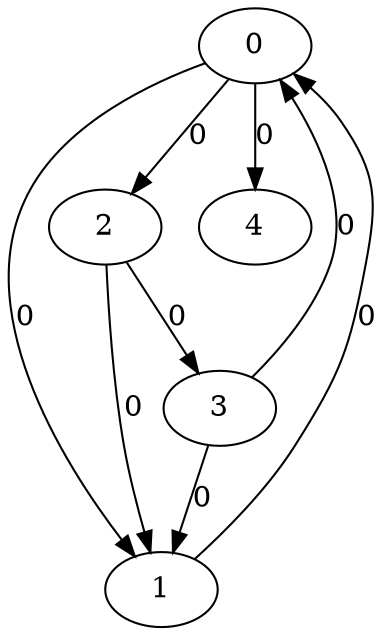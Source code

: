 // Source:912 Canonical: -1 0 0 -1 0 0 -1 -1 -1 -1 -1 0 -1 0 -1 0 0 -1 -1 -1 -1 -1 -1 -1 -1
digraph HRA_from_912_graph_000 {
  0 -> 1 [label="0"];
  0 -> 2 [label="0"];
  1 -> 0 [label="0"];
  2 -> 1 [label="0"];
  2 -> 3 [label="0"];
  3 -> 0 [label="0"];
  3 -> 1 [label="0"];
  0 -> 4 [label="0"];
}

// Source:912 Canonical: -1 0 0 -1 0 0 -1 -1 -1 -1 -1 0 -1 0 -1 0 0 -1 -1 -1 0 -1 -1 -1 -1
digraph HRA_from_912_graph_001 {
  0 -> 1 [label="0"];
  0 -> 2 [label="0"];
  1 -> 0 [label="0"];
  2 -> 1 [label="0"];
  2 -> 3 [label="0"];
  3 -> 0 [label="0"];
  3 -> 1 [label="0"];
  0 -> 4 [label="0"];
  4 -> 0 [label="0"];
}

// Source:912 Canonical: -1 0 0 -1 -1 0 -1 -1 -1 0 -1 0 -1 0 -1 0 0 -1 -1 -1 -1 -1 -1 -1 -1
digraph HRA_from_912_graph_002 {
  0 -> 1 [label="0"];
  0 -> 2 [label="0"];
  1 -> 0 [label="0"];
  2 -> 1 [label="0"];
  2 -> 3 [label="0"];
  3 -> 0 [label="0"];
  3 -> 1 [label="0"];
  1 -> 4 [label="0"];
}

// Source:912 Canonical: -1 0 0 -1 0 0 -1 -1 -1 0 -1 0 -1 0 -1 0 0 -1 -1 -1 -1 -1 -1 -1 -1
digraph HRA_from_912_graph_003 {
  0 -> 1 [label="0"];
  0 -> 2 [label="0"];
  1 -> 0 [label="0"];
  2 -> 1 [label="0"];
  2 -> 3 [label="0"];
  3 -> 0 [label="0"];
  3 -> 1 [label="0"];
  0 -> 4 [label="0"];
  1 -> 4 [label="0"];
}

// Source:912 Canonical: -1 0 0 -1 -1 0 -1 -1 -1 0 -1 0 -1 0 -1 0 0 -1 -1 -1 0 -1 -1 -1 -1
digraph HRA_from_912_graph_004 {
  0 -> 1 [label="0"];
  0 -> 2 [label="0"];
  1 -> 0 [label="0"];
  2 -> 1 [label="0"];
  2 -> 3 [label="0"];
  3 -> 0 [label="0"];
  3 -> 1 [label="0"];
  4 -> 0 [label="0"];
  1 -> 4 [label="0"];
}

// Source:912 Canonical: -1 0 0 -1 0 0 -1 -1 -1 0 -1 0 -1 0 -1 0 0 -1 -1 -1 0 -1 -1 -1 -1
digraph HRA_from_912_graph_005 {
  0 -> 1 [label="0"];
  0 -> 2 [label="0"];
  1 -> 0 [label="0"];
  2 -> 1 [label="0"];
  2 -> 3 [label="0"];
  3 -> 0 [label="0"];
  3 -> 1 [label="0"];
  0 -> 4 [label="0"];
  4 -> 0 [label="0"];
  1 -> 4 [label="0"];
}

// Source:912 Canonical: -1 0 0 -1 0 0 -1 -1 -1 -1 -1 0 -1 0 -1 0 0 -1 -1 -1 -1 0 -1 -1 -1
digraph HRA_from_912_graph_006 {
  0 -> 1 [label="0"];
  0 -> 2 [label="0"];
  1 -> 0 [label="0"];
  2 -> 1 [label="0"];
  2 -> 3 [label="0"];
  3 -> 0 [label="0"];
  3 -> 1 [label="0"];
  0 -> 4 [label="0"];
  4 -> 1 [label="0"];
}

// Source:912 Canonical: -1 0 0 -1 0 0 -1 -1 -1 -1 -1 0 -1 0 -1 0 0 -1 -1 -1 0 0 -1 -1 -1
digraph HRA_from_912_graph_007 {
  0 -> 1 [label="0"];
  0 -> 2 [label="0"];
  1 -> 0 [label="0"];
  2 -> 1 [label="0"];
  2 -> 3 [label="0"];
  3 -> 0 [label="0"];
  3 -> 1 [label="0"];
  0 -> 4 [label="0"];
  4 -> 0 [label="0"];
  4 -> 1 [label="0"];
}

// Source:912 Canonical: -1 0 0 -1 -1 0 -1 -1 -1 0 -1 0 -1 0 -1 0 0 -1 -1 -1 -1 0 -1 -1 -1
digraph HRA_from_912_graph_008 {
  0 -> 1 [label="0"];
  0 -> 2 [label="0"];
  1 -> 0 [label="0"];
  2 -> 1 [label="0"];
  2 -> 3 [label="0"];
  3 -> 0 [label="0"];
  3 -> 1 [label="0"];
  1 -> 4 [label="0"];
  4 -> 1 [label="0"];
}

// Source:912 Canonical: -1 0 0 -1 0 0 -1 -1 -1 0 -1 0 -1 0 -1 0 0 -1 -1 -1 -1 0 -1 -1 -1
digraph HRA_from_912_graph_009 {
  0 -> 1 [label="0"];
  0 -> 2 [label="0"];
  1 -> 0 [label="0"];
  2 -> 1 [label="0"];
  2 -> 3 [label="0"];
  3 -> 0 [label="0"];
  3 -> 1 [label="0"];
  0 -> 4 [label="0"];
  1 -> 4 [label="0"];
  4 -> 1 [label="0"];
}

// Source:912 Canonical: -1 0 0 -1 -1 0 -1 -1 -1 0 -1 0 -1 0 -1 0 0 -1 -1 -1 0 0 -1 -1 -1
digraph HRA_from_912_graph_010 {
  0 -> 1 [label="0"];
  0 -> 2 [label="0"];
  1 -> 0 [label="0"];
  2 -> 1 [label="0"];
  2 -> 3 [label="0"];
  3 -> 0 [label="0"];
  3 -> 1 [label="0"];
  4 -> 0 [label="0"];
  1 -> 4 [label="0"];
  4 -> 1 [label="0"];
}

// Source:912 Canonical: -1 0 0 -1 0 0 -1 -1 -1 0 -1 0 -1 0 -1 0 0 -1 -1 -1 0 0 -1 -1 -1
digraph HRA_from_912_graph_011 {
  0 -> 1 [label="0"];
  0 -> 2 [label="0"];
  1 -> 0 [label="0"];
  2 -> 1 [label="0"];
  2 -> 3 [label="0"];
  3 -> 0 [label="0"];
  3 -> 1 [label="0"];
  0 -> 4 [label="0"];
  4 -> 0 [label="0"];
  1 -> 4 [label="0"];
  4 -> 1 [label="0"];
}

// Source:912 Canonical: -1 0 0 -1 -1 0 -1 -1 -1 -1 -1 0 -1 0 0 0 0 -1 -1 -1 -1 -1 -1 -1 -1
digraph HRA_from_912_graph_012 {
  0 -> 1 [label="0"];
  0 -> 2 [label="0"];
  1 -> 0 [label="0"];
  2 -> 1 [label="0"];
  2 -> 3 [label="0"];
  3 -> 0 [label="0"];
  3 -> 1 [label="0"];
  2 -> 4 [label="0"];
}

// Source:912 Canonical: -1 0 0 -1 0 0 -1 -1 -1 -1 -1 0 -1 0 0 0 0 -1 -1 -1 -1 -1 -1 -1 -1
digraph HRA_from_912_graph_013 {
  0 -> 1 [label="0"];
  0 -> 2 [label="0"];
  1 -> 0 [label="0"];
  2 -> 1 [label="0"];
  2 -> 3 [label="0"];
  3 -> 0 [label="0"];
  3 -> 1 [label="0"];
  0 -> 4 [label="0"];
  2 -> 4 [label="0"];
}

// Source:912 Canonical: -1 0 0 -1 -1 0 -1 -1 -1 -1 -1 0 -1 0 0 0 0 -1 -1 -1 0 -1 -1 -1 -1
digraph HRA_from_912_graph_014 {
  0 -> 1 [label="0"];
  0 -> 2 [label="0"];
  1 -> 0 [label="0"];
  2 -> 1 [label="0"];
  2 -> 3 [label="0"];
  3 -> 0 [label="0"];
  3 -> 1 [label="0"];
  4 -> 0 [label="0"];
  2 -> 4 [label="0"];
}

// Source:912 Canonical: -1 0 0 -1 0 0 -1 -1 -1 -1 -1 0 -1 0 0 0 0 -1 -1 -1 0 -1 -1 -1 -1
digraph HRA_from_912_graph_015 {
  0 -> 1 [label="0"];
  0 -> 2 [label="0"];
  1 -> 0 [label="0"];
  2 -> 1 [label="0"];
  2 -> 3 [label="0"];
  3 -> 0 [label="0"];
  3 -> 1 [label="0"];
  0 -> 4 [label="0"];
  4 -> 0 [label="0"];
  2 -> 4 [label="0"];
}

// Source:912 Canonical: -1 0 0 -1 -1 0 -1 -1 -1 0 -1 0 -1 0 0 0 0 -1 -1 -1 -1 -1 -1 -1 -1
digraph HRA_from_912_graph_016 {
  0 -> 1 [label="0"];
  0 -> 2 [label="0"];
  1 -> 0 [label="0"];
  2 -> 1 [label="0"];
  2 -> 3 [label="0"];
  3 -> 0 [label="0"];
  3 -> 1 [label="0"];
  1 -> 4 [label="0"];
  2 -> 4 [label="0"];
}

// Source:912 Canonical: -1 0 0 -1 0 0 -1 -1 -1 0 -1 0 -1 0 0 0 0 -1 -1 -1 -1 -1 -1 -1 -1
digraph HRA_from_912_graph_017 {
  0 -> 1 [label="0"];
  0 -> 2 [label="0"];
  1 -> 0 [label="0"];
  2 -> 1 [label="0"];
  2 -> 3 [label="0"];
  3 -> 0 [label="0"];
  3 -> 1 [label="0"];
  0 -> 4 [label="0"];
  1 -> 4 [label="0"];
  2 -> 4 [label="0"];
}

// Source:912 Canonical: -1 0 0 -1 -1 0 -1 -1 -1 0 -1 0 -1 0 0 0 0 -1 -1 -1 0 -1 -1 -1 -1
digraph HRA_from_912_graph_018 {
  0 -> 1 [label="0"];
  0 -> 2 [label="0"];
  1 -> 0 [label="0"];
  2 -> 1 [label="0"];
  2 -> 3 [label="0"];
  3 -> 0 [label="0"];
  3 -> 1 [label="0"];
  4 -> 0 [label="0"];
  1 -> 4 [label="0"];
  2 -> 4 [label="0"];
}

// Source:912 Canonical: -1 0 0 -1 0 0 -1 -1 -1 0 -1 0 -1 0 0 0 0 -1 -1 -1 0 -1 -1 -1 -1
digraph HRA_from_912_graph_019 {
  0 -> 1 [label="0"];
  0 -> 2 [label="0"];
  1 -> 0 [label="0"];
  2 -> 1 [label="0"];
  2 -> 3 [label="0"];
  3 -> 0 [label="0"];
  3 -> 1 [label="0"];
  0 -> 4 [label="0"];
  4 -> 0 [label="0"];
  1 -> 4 [label="0"];
  2 -> 4 [label="0"];
}

// Source:912 Canonical: -1 0 0 -1 -1 0 -1 -1 -1 -1 -1 0 -1 0 0 0 0 -1 -1 -1 -1 0 -1 -1 -1
digraph HRA_from_912_graph_020 {
  0 -> 1 [label="0"];
  0 -> 2 [label="0"];
  1 -> 0 [label="0"];
  2 -> 1 [label="0"];
  2 -> 3 [label="0"];
  3 -> 0 [label="0"];
  3 -> 1 [label="0"];
  4 -> 1 [label="0"];
  2 -> 4 [label="0"];
}

// Source:912 Canonical: -1 0 0 -1 0 0 -1 -1 -1 -1 -1 0 -1 0 0 0 0 -1 -1 -1 -1 0 -1 -1 -1
digraph HRA_from_912_graph_021 {
  0 -> 1 [label="0"];
  0 -> 2 [label="0"];
  1 -> 0 [label="0"];
  2 -> 1 [label="0"];
  2 -> 3 [label="0"];
  3 -> 0 [label="0"];
  3 -> 1 [label="0"];
  0 -> 4 [label="0"];
  4 -> 1 [label="0"];
  2 -> 4 [label="0"];
}

// Source:912 Canonical: -1 0 0 -1 -1 0 -1 -1 -1 -1 -1 0 -1 0 0 0 0 -1 -1 -1 0 0 -1 -1 -1
digraph HRA_from_912_graph_022 {
  0 -> 1 [label="0"];
  0 -> 2 [label="0"];
  1 -> 0 [label="0"];
  2 -> 1 [label="0"];
  2 -> 3 [label="0"];
  3 -> 0 [label="0"];
  3 -> 1 [label="0"];
  4 -> 0 [label="0"];
  4 -> 1 [label="0"];
  2 -> 4 [label="0"];
}

// Source:912 Canonical: -1 0 0 -1 0 0 -1 -1 -1 -1 -1 0 -1 0 0 0 0 -1 -1 -1 0 0 -1 -1 -1
digraph HRA_from_912_graph_023 {
  0 -> 1 [label="0"];
  0 -> 2 [label="0"];
  1 -> 0 [label="0"];
  2 -> 1 [label="0"];
  2 -> 3 [label="0"];
  3 -> 0 [label="0"];
  3 -> 1 [label="0"];
  0 -> 4 [label="0"];
  4 -> 0 [label="0"];
  4 -> 1 [label="0"];
  2 -> 4 [label="0"];
}

// Source:912 Canonical: -1 0 0 -1 -1 0 -1 -1 -1 0 -1 0 -1 0 0 0 0 -1 -1 -1 -1 0 -1 -1 -1
digraph HRA_from_912_graph_024 {
  0 -> 1 [label="0"];
  0 -> 2 [label="0"];
  1 -> 0 [label="0"];
  2 -> 1 [label="0"];
  2 -> 3 [label="0"];
  3 -> 0 [label="0"];
  3 -> 1 [label="0"];
  1 -> 4 [label="0"];
  4 -> 1 [label="0"];
  2 -> 4 [label="0"];
}

// Source:912 Canonical: -1 0 0 -1 0 0 -1 -1 -1 0 -1 0 -1 0 0 0 0 -1 -1 -1 -1 0 -1 -1 -1
digraph HRA_from_912_graph_025 {
  0 -> 1 [label="0"];
  0 -> 2 [label="0"];
  1 -> 0 [label="0"];
  2 -> 1 [label="0"];
  2 -> 3 [label="0"];
  3 -> 0 [label="0"];
  3 -> 1 [label="0"];
  0 -> 4 [label="0"];
  1 -> 4 [label="0"];
  4 -> 1 [label="0"];
  2 -> 4 [label="0"];
}

// Source:912 Canonical: -1 0 0 -1 -1 0 -1 -1 -1 0 -1 0 -1 0 0 0 0 -1 -1 -1 0 0 -1 -1 -1
digraph HRA_from_912_graph_026 {
  0 -> 1 [label="0"];
  0 -> 2 [label="0"];
  1 -> 0 [label="0"];
  2 -> 1 [label="0"];
  2 -> 3 [label="0"];
  3 -> 0 [label="0"];
  3 -> 1 [label="0"];
  4 -> 0 [label="0"];
  1 -> 4 [label="0"];
  4 -> 1 [label="0"];
  2 -> 4 [label="0"];
}

// Source:912 Canonical: -1 0 0 -1 0 0 -1 -1 -1 0 -1 0 -1 0 0 0 0 -1 -1 -1 0 0 -1 -1 -1
digraph HRA_from_912_graph_027 {
  0 -> 1 [label="0"];
  0 -> 2 [label="0"];
  1 -> 0 [label="0"];
  2 -> 1 [label="0"];
  2 -> 3 [label="0"];
  3 -> 0 [label="0"];
  3 -> 1 [label="0"];
  0 -> 4 [label="0"];
  4 -> 0 [label="0"];
  1 -> 4 [label="0"];
  4 -> 1 [label="0"];
  2 -> 4 [label="0"];
}

// Source:912 Canonical: -1 0 0 -1 0 0 -1 -1 -1 -1 -1 0 -1 0 -1 0 0 -1 -1 -1 -1 -1 0 -1 -1
digraph HRA_from_912_graph_028 {
  0 -> 1 [label="0"];
  0 -> 2 [label="0"];
  1 -> 0 [label="0"];
  2 -> 1 [label="0"];
  2 -> 3 [label="0"];
  3 -> 0 [label="0"];
  3 -> 1 [label="0"];
  0 -> 4 [label="0"];
  4 -> 2 [label="0"];
}

// Source:912 Canonical: -1 0 0 -1 0 0 -1 -1 -1 -1 -1 0 -1 0 -1 0 0 -1 -1 -1 0 -1 0 -1 -1
digraph HRA_from_912_graph_029 {
  0 -> 1 [label="0"];
  0 -> 2 [label="0"];
  1 -> 0 [label="0"];
  2 -> 1 [label="0"];
  2 -> 3 [label="0"];
  3 -> 0 [label="0"];
  3 -> 1 [label="0"];
  0 -> 4 [label="0"];
  4 -> 0 [label="0"];
  4 -> 2 [label="0"];
}

// Source:912 Canonical: -1 0 0 -1 -1 0 -1 -1 -1 0 -1 0 -1 0 -1 0 0 -1 -1 -1 -1 -1 0 -1 -1
digraph HRA_from_912_graph_030 {
  0 -> 1 [label="0"];
  0 -> 2 [label="0"];
  1 -> 0 [label="0"];
  2 -> 1 [label="0"];
  2 -> 3 [label="0"];
  3 -> 0 [label="0"];
  3 -> 1 [label="0"];
  1 -> 4 [label="0"];
  4 -> 2 [label="0"];
}

// Source:912 Canonical: -1 0 0 -1 0 0 -1 -1 -1 0 -1 0 -1 0 -1 0 0 -1 -1 -1 -1 -1 0 -1 -1
digraph HRA_from_912_graph_031 {
  0 -> 1 [label="0"];
  0 -> 2 [label="0"];
  1 -> 0 [label="0"];
  2 -> 1 [label="0"];
  2 -> 3 [label="0"];
  3 -> 0 [label="0"];
  3 -> 1 [label="0"];
  0 -> 4 [label="0"];
  1 -> 4 [label="0"];
  4 -> 2 [label="0"];
}

// Source:912 Canonical: -1 0 0 -1 -1 0 -1 -1 -1 0 -1 0 -1 0 -1 0 0 -1 -1 -1 0 -1 0 -1 -1
digraph HRA_from_912_graph_032 {
  0 -> 1 [label="0"];
  0 -> 2 [label="0"];
  1 -> 0 [label="0"];
  2 -> 1 [label="0"];
  2 -> 3 [label="0"];
  3 -> 0 [label="0"];
  3 -> 1 [label="0"];
  4 -> 0 [label="0"];
  1 -> 4 [label="0"];
  4 -> 2 [label="0"];
}

// Source:912 Canonical: -1 0 0 -1 0 0 -1 -1 -1 0 -1 0 -1 0 -1 0 0 -1 -1 -1 0 -1 0 -1 -1
digraph HRA_from_912_graph_033 {
  0 -> 1 [label="0"];
  0 -> 2 [label="0"];
  1 -> 0 [label="0"];
  2 -> 1 [label="0"];
  2 -> 3 [label="0"];
  3 -> 0 [label="0"];
  3 -> 1 [label="0"];
  0 -> 4 [label="0"];
  4 -> 0 [label="0"];
  1 -> 4 [label="0"];
  4 -> 2 [label="0"];
}

// Source:912 Canonical: -1 0 0 -1 0 0 -1 -1 -1 -1 -1 0 -1 0 -1 0 0 -1 -1 -1 -1 0 0 -1 -1
digraph HRA_from_912_graph_034 {
  0 -> 1 [label="0"];
  0 -> 2 [label="0"];
  1 -> 0 [label="0"];
  2 -> 1 [label="0"];
  2 -> 3 [label="0"];
  3 -> 0 [label="0"];
  3 -> 1 [label="0"];
  0 -> 4 [label="0"];
  4 -> 1 [label="0"];
  4 -> 2 [label="0"];
}

// Source:912 Canonical: -1 0 0 -1 0 0 -1 -1 -1 -1 -1 0 -1 0 -1 0 0 -1 -1 -1 0 0 0 -1 -1
digraph HRA_from_912_graph_035 {
  0 -> 1 [label="0"];
  0 -> 2 [label="0"];
  1 -> 0 [label="0"];
  2 -> 1 [label="0"];
  2 -> 3 [label="0"];
  3 -> 0 [label="0"];
  3 -> 1 [label="0"];
  0 -> 4 [label="0"];
  4 -> 0 [label="0"];
  4 -> 1 [label="0"];
  4 -> 2 [label="0"];
}

// Source:912 Canonical: -1 0 0 -1 -1 0 -1 -1 -1 0 -1 0 -1 0 -1 0 0 -1 -1 -1 -1 0 0 -1 -1
digraph HRA_from_912_graph_036 {
  0 -> 1 [label="0"];
  0 -> 2 [label="0"];
  1 -> 0 [label="0"];
  2 -> 1 [label="0"];
  2 -> 3 [label="0"];
  3 -> 0 [label="0"];
  3 -> 1 [label="0"];
  1 -> 4 [label="0"];
  4 -> 1 [label="0"];
  4 -> 2 [label="0"];
}

// Source:912 Canonical: -1 0 0 -1 0 0 -1 -1 -1 0 -1 0 -1 0 -1 0 0 -1 -1 -1 -1 0 0 -1 -1
digraph HRA_from_912_graph_037 {
  0 -> 1 [label="0"];
  0 -> 2 [label="0"];
  1 -> 0 [label="0"];
  2 -> 1 [label="0"];
  2 -> 3 [label="0"];
  3 -> 0 [label="0"];
  3 -> 1 [label="0"];
  0 -> 4 [label="0"];
  1 -> 4 [label="0"];
  4 -> 1 [label="0"];
  4 -> 2 [label="0"];
}

// Source:912 Canonical: -1 0 0 -1 -1 0 -1 -1 -1 0 -1 0 -1 0 -1 0 0 -1 -1 -1 0 0 0 -1 -1
digraph HRA_from_912_graph_038 {
  0 -> 1 [label="0"];
  0 -> 2 [label="0"];
  1 -> 0 [label="0"];
  2 -> 1 [label="0"];
  2 -> 3 [label="0"];
  3 -> 0 [label="0"];
  3 -> 1 [label="0"];
  4 -> 0 [label="0"];
  1 -> 4 [label="0"];
  4 -> 1 [label="0"];
  4 -> 2 [label="0"];
}

// Source:912 Canonical: -1 0 0 -1 0 0 -1 -1 -1 0 -1 0 -1 0 -1 0 0 -1 -1 -1 0 0 0 -1 -1
digraph HRA_from_912_graph_039 {
  0 -> 1 [label="0"];
  0 -> 2 [label="0"];
  1 -> 0 [label="0"];
  2 -> 1 [label="0"];
  2 -> 3 [label="0"];
  3 -> 0 [label="0"];
  3 -> 1 [label="0"];
  0 -> 4 [label="0"];
  4 -> 0 [label="0"];
  1 -> 4 [label="0"];
  4 -> 1 [label="0"];
  4 -> 2 [label="0"];
}

// Source:912 Canonical: -1 0 0 -1 -1 0 -1 -1 -1 -1 -1 0 -1 0 0 0 0 -1 -1 -1 -1 -1 0 -1 -1
digraph HRA_from_912_graph_040 {
  0 -> 1 [label="0"];
  0 -> 2 [label="0"];
  1 -> 0 [label="0"];
  2 -> 1 [label="0"];
  2 -> 3 [label="0"];
  3 -> 0 [label="0"];
  3 -> 1 [label="0"];
  2 -> 4 [label="0"];
  4 -> 2 [label="0"];
}

// Source:912 Canonical: -1 0 0 -1 0 0 -1 -1 -1 -1 -1 0 -1 0 0 0 0 -1 -1 -1 -1 -1 0 -1 -1
digraph HRA_from_912_graph_041 {
  0 -> 1 [label="0"];
  0 -> 2 [label="0"];
  1 -> 0 [label="0"];
  2 -> 1 [label="0"];
  2 -> 3 [label="0"];
  3 -> 0 [label="0"];
  3 -> 1 [label="0"];
  0 -> 4 [label="0"];
  2 -> 4 [label="0"];
  4 -> 2 [label="0"];
}

// Source:912 Canonical: -1 0 0 -1 -1 0 -1 -1 -1 -1 -1 0 -1 0 0 0 0 -1 -1 -1 0 -1 0 -1 -1
digraph HRA_from_912_graph_042 {
  0 -> 1 [label="0"];
  0 -> 2 [label="0"];
  1 -> 0 [label="0"];
  2 -> 1 [label="0"];
  2 -> 3 [label="0"];
  3 -> 0 [label="0"];
  3 -> 1 [label="0"];
  4 -> 0 [label="0"];
  2 -> 4 [label="0"];
  4 -> 2 [label="0"];
}

// Source:912 Canonical: -1 0 0 -1 0 0 -1 -1 -1 -1 -1 0 -1 0 0 0 0 -1 -1 -1 0 -1 0 -1 -1
digraph HRA_from_912_graph_043 {
  0 -> 1 [label="0"];
  0 -> 2 [label="0"];
  1 -> 0 [label="0"];
  2 -> 1 [label="0"];
  2 -> 3 [label="0"];
  3 -> 0 [label="0"];
  3 -> 1 [label="0"];
  0 -> 4 [label="0"];
  4 -> 0 [label="0"];
  2 -> 4 [label="0"];
  4 -> 2 [label="0"];
}

// Source:912 Canonical: -1 0 0 -1 -1 0 -1 -1 -1 0 -1 0 -1 0 0 0 0 -1 -1 -1 -1 -1 0 -1 -1
digraph HRA_from_912_graph_044 {
  0 -> 1 [label="0"];
  0 -> 2 [label="0"];
  1 -> 0 [label="0"];
  2 -> 1 [label="0"];
  2 -> 3 [label="0"];
  3 -> 0 [label="0"];
  3 -> 1 [label="0"];
  1 -> 4 [label="0"];
  2 -> 4 [label="0"];
  4 -> 2 [label="0"];
}

// Source:912 Canonical: -1 0 0 -1 0 0 -1 -1 -1 0 -1 0 -1 0 0 0 0 -1 -1 -1 -1 -1 0 -1 -1
digraph HRA_from_912_graph_045 {
  0 -> 1 [label="0"];
  0 -> 2 [label="0"];
  1 -> 0 [label="0"];
  2 -> 1 [label="0"];
  2 -> 3 [label="0"];
  3 -> 0 [label="0"];
  3 -> 1 [label="0"];
  0 -> 4 [label="0"];
  1 -> 4 [label="0"];
  2 -> 4 [label="0"];
  4 -> 2 [label="0"];
}

// Source:912 Canonical: -1 0 0 -1 -1 0 -1 -1 -1 0 -1 0 -1 0 0 0 0 -1 -1 -1 0 -1 0 -1 -1
digraph HRA_from_912_graph_046 {
  0 -> 1 [label="0"];
  0 -> 2 [label="0"];
  1 -> 0 [label="0"];
  2 -> 1 [label="0"];
  2 -> 3 [label="0"];
  3 -> 0 [label="0"];
  3 -> 1 [label="0"];
  4 -> 0 [label="0"];
  1 -> 4 [label="0"];
  2 -> 4 [label="0"];
  4 -> 2 [label="0"];
}

// Source:912 Canonical: -1 0 0 -1 0 0 -1 -1 -1 0 -1 0 -1 0 0 0 0 -1 -1 -1 0 -1 0 -1 -1
digraph HRA_from_912_graph_047 {
  0 -> 1 [label="0"];
  0 -> 2 [label="0"];
  1 -> 0 [label="0"];
  2 -> 1 [label="0"];
  2 -> 3 [label="0"];
  3 -> 0 [label="0"];
  3 -> 1 [label="0"];
  0 -> 4 [label="0"];
  4 -> 0 [label="0"];
  1 -> 4 [label="0"];
  2 -> 4 [label="0"];
  4 -> 2 [label="0"];
}

// Source:912 Canonical: -1 0 0 -1 -1 0 -1 -1 -1 -1 -1 0 -1 0 0 0 0 -1 -1 -1 -1 0 0 -1 -1
digraph HRA_from_912_graph_048 {
  0 -> 1 [label="0"];
  0 -> 2 [label="0"];
  1 -> 0 [label="0"];
  2 -> 1 [label="0"];
  2 -> 3 [label="0"];
  3 -> 0 [label="0"];
  3 -> 1 [label="0"];
  4 -> 1 [label="0"];
  2 -> 4 [label="0"];
  4 -> 2 [label="0"];
}

// Source:912 Canonical: -1 0 0 -1 0 0 -1 -1 -1 -1 -1 0 -1 0 0 0 0 -1 -1 -1 -1 0 0 -1 -1
digraph HRA_from_912_graph_049 {
  0 -> 1 [label="0"];
  0 -> 2 [label="0"];
  1 -> 0 [label="0"];
  2 -> 1 [label="0"];
  2 -> 3 [label="0"];
  3 -> 0 [label="0"];
  3 -> 1 [label="0"];
  0 -> 4 [label="0"];
  4 -> 1 [label="0"];
  2 -> 4 [label="0"];
  4 -> 2 [label="0"];
}

// Source:912 Canonical: -1 0 0 -1 -1 0 -1 -1 -1 -1 -1 0 -1 0 0 0 0 -1 -1 -1 0 0 0 -1 -1
digraph HRA_from_912_graph_050 {
  0 -> 1 [label="0"];
  0 -> 2 [label="0"];
  1 -> 0 [label="0"];
  2 -> 1 [label="0"];
  2 -> 3 [label="0"];
  3 -> 0 [label="0"];
  3 -> 1 [label="0"];
  4 -> 0 [label="0"];
  4 -> 1 [label="0"];
  2 -> 4 [label="0"];
  4 -> 2 [label="0"];
}

// Source:912 Canonical: -1 0 0 -1 0 0 -1 -1 -1 -1 -1 0 -1 0 0 0 0 -1 -1 -1 0 0 0 -1 -1
digraph HRA_from_912_graph_051 {
  0 -> 1 [label="0"];
  0 -> 2 [label="0"];
  1 -> 0 [label="0"];
  2 -> 1 [label="0"];
  2 -> 3 [label="0"];
  3 -> 0 [label="0"];
  3 -> 1 [label="0"];
  0 -> 4 [label="0"];
  4 -> 0 [label="0"];
  4 -> 1 [label="0"];
  2 -> 4 [label="0"];
  4 -> 2 [label="0"];
}

// Source:912 Canonical: -1 0 0 -1 -1 0 -1 -1 -1 0 -1 0 -1 0 0 0 0 -1 -1 -1 -1 0 0 -1 -1
digraph HRA_from_912_graph_052 {
  0 -> 1 [label="0"];
  0 -> 2 [label="0"];
  1 -> 0 [label="0"];
  2 -> 1 [label="0"];
  2 -> 3 [label="0"];
  3 -> 0 [label="0"];
  3 -> 1 [label="0"];
  1 -> 4 [label="0"];
  4 -> 1 [label="0"];
  2 -> 4 [label="0"];
  4 -> 2 [label="0"];
}

// Source:912 Canonical: -1 0 0 -1 0 0 -1 -1 -1 0 -1 0 -1 0 0 0 0 -1 -1 -1 -1 0 0 -1 -1
digraph HRA_from_912_graph_053 {
  0 -> 1 [label="0"];
  0 -> 2 [label="0"];
  1 -> 0 [label="0"];
  2 -> 1 [label="0"];
  2 -> 3 [label="0"];
  3 -> 0 [label="0"];
  3 -> 1 [label="0"];
  0 -> 4 [label="0"];
  1 -> 4 [label="0"];
  4 -> 1 [label="0"];
  2 -> 4 [label="0"];
  4 -> 2 [label="0"];
}

// Source:912 Canonical: -1 0 0 -1 -1 0 -1 -1 -1 0 -1 0 -1 0 0 0 0 -1 -1 -1 0 0 0 -1 -1
digraph HRA_from_912_graph_054 {
  0 -> 1 [label="0"];
  0 -> 2 [label="0"];
  1 -> 0 [label="0"];
  2 -> 1 [label="0"];
  2 -> 3 [label="0"];
  3 -> 0 [label="0"];
  3 -> 1 [label="0"];
  4 -> 0 [label="0"];
  1 -> 4 [label="0"];
  4 -> 1 [label="0"];
  2 -> 4 [label="0"];
  4 -> 2 [label="0"];
}

// Source:912 Canonical: -1 0 0 -1 0 0 -1 -1 -1 0 -1 0 -1 0 0 0 0 -1 -1 -1 0 0 0 -1 -1
digraph HRA_from_912_graph_055 {
  0 -> 1 [label="0"];
  0 -> 2 [label="0"];
  1 -> 0 [label="0"];
  2 -> 1 [label="0"];
  2 -> 3 [label="0"];
  3 -> 0 [label="0"];
  3 -> 1 [label="0"];
  0 -> 4 [label="0"];
  4 -> 0 [label="0"];
  1 -> 4 [label="0"];
  4 -> 1 [label="0"];
  2 -> 4 [label="0"];
  4 -> 2 [label="0"];
}

// Source:912 Canonical: -1 0 0 -1 -1 0 -1 -1 -1 -1 -1 0 -1 0 -1 0 0 -1 -1 0 -1 -1 -1 -1 -1
digraph HRA_from_912_graph_056 {
  0 -> 1 [label="0"];
  0 -> 2 [label="0"];
  1 -> 0 [label="0"];
  2 -> 1 [label="0"];
  2 -> 3 [label="0"];
  3 -> 0 [label="0"];
  3 -> 1 [label="0"];
  3 -> 4 [label="0"];
}

// Source:912 Canonical: -1 0 0 -1 0 0 -1 -1 -1 -1 -1 0 -1 0 -1 0 0 -1 -1 0 -1 -1 -1 -1 -1
digraph HRA_from_912_graph_057 {
  0 -> 1 [label="0"];
  0 -> 2 [label="0"];
  1 -> 0 [label="0"];
  2 -> 1 [label="0"];
  2 -> 3 [label="0"];
  3 -> 0 [label="0"];
  3 -> 1 [label="0"];
  0 -> 4 [label="0"];
  3 -> 4 [label="0"];
}

// Source:912 Canonical: -1 0 0 -1 -1 0 -1 -1 -1 -1 -1 0 -1 0 -1 0 0 -1 -1 0 0 -1 -1 -1 -1
digraph HRA_from_912_graph_058 {
  0 -> 1 [label="0"];
  0 -> 2 [label="0"];
  1 -> 0 [label="0"];
  2 -> 1 [label="0"];
  2 -> 3 [label="0"];
  3 -> 0 [label="0"];
  3 -> 1 [label="0"];
  4 -> 0 [label="0"];
  3 -> 4 [label="0"];
}

// Source:912 Canonical: -1 0 0 -1 0 0 -1 -1 -1 -1 -1 0 -1 0 -1 0 0 -1 -1 0 0 -1 -1 -1 -1
digraph HRA_from_912_graph_059 {
  0 -> 1 [label="0"];
  0 -> 2 [label="0"];
  1 -> 0 [label="0"];
  2 -> 1 [label="0"];
  2 -> 3 [label="0"];
  3 -> 0 [label="0"];
  3 -> 1 [label="0"];
  0 -> 4 [label="0"];
  4 -> 0 [label="0"];
  3 -> 4 [label="0"];
}

// Source:912 Canonical: -1 0 0 -1 -1 0 -1 -1 -1 0 -1 0 -1 0 -1 0 0 -1 -1 0 -1 -1 -1 -1 -1
digraph HRA_from_912_graph_060 {
  0 -> 1 [label="0"];
  0 -> 2 [label="0"];
  1 -> 0 [label="0"];
  2 -> 1 [label="0"];
  2 -> 3 [label="0"];
  3 -> 0 [label="0"];
  3 -> 1 [label="0"];
  1 -> 4 [label="0"];
  3 -> 4 [label="0"];
}

// Source:912 Canonical: -1 0 0 -1 0 0 -1 -1 -1 0 -1 0 -1 0 -1 0 0 -1 -1 0 -1 -1 -1 -1 -1
digraph HRA_from_912_graph_061 {
  0 -> 1 [label="0"];
  0 -> 2 [label="0"];
  1 -> 0 [label="0"];
  2 -> 1 [label="0"];
  2 -> 3 [label="0"];
  3 -> 0 [label="0"];
  3 -> 1 [label="0"];
  0 -> 4 [label="0"];
  1 -> 4 [label="0"];
  3 -> 4 [label="0"];
}

// Source:912 Canonical: -1 0 0 -1 -1 0 -1 -1 -1 0 -1 0 -1 0 -1 0 0 -1 -1 0 0 -1 -1 -1 -1
digraph HRA_from_912_graph_062 {
  0 -> 1 [label="0"];
  0 -> 2 [label="0"];
  1 -> 0 [label="0"];
  2 -> 1 [label="0"];
  2 -> 3 [label="0"];
  3 -> 0 [label="0"];
  3 -> 1 [label="0"];
  4 -> 0 [label="0"];
  1 -> 4 [label="0"];
  3 -> 4 [label="0"];
}

// Source:912 Canonical: -1 0 0 -1 0 0 -1 -1 -1 0 -1 0 -1 0 -1 0 0 -1 -1 0 0 -1 -1 -1 -1
digraph HRA_from_912_graph_063 {
  0 -> 1 [label="0"];
  0 -> 2 [label="0"];
  1 -> 0 [label="0"];
  2 -> 1 [label="0"];
  2 -> 3 [label="0"];
  3 -> 0 [label="0"];
  3 -> 1 [label="0"];
  0 -> 4 [label="0"];
  4 -> 0 [label="0"];
  1 -> 4 [label="0"];
  3 -> 4 [label="0"];
}

// Source:912 Canonical: -1 0 0 -1 -1 0 -1 -1 -1 -1 -1 0 -1 0 -1 0 0 -1 -1 0 -1 0 -1 -1 -1
digraph HRA_from_912_graph_064 {
  0 -> 1 [label="0"];
  0 -> 2 [label="0"];
  1 -> 0 [label="0"];
  2 -> 1 [label="0"];
  2 -> 3 [label="0"];
  3 -> 0 [label="0"];
  3 -> 1 [label="0"];
  4 -> 1 [label="0"];
  3 -> 4 [label="0"];
}

// Source:912 Canonical: -1 0 0 -1 0 0 -1 -1 -1 -1 -1 0 -1 0 -1 0 0 -1 -1 0 -1 0 -1 -1 -1
digraph HRA_from_912_graph_065 {
  0 -> 1 [label="0"];
  0 -> 2 [label="0"];
  1 -> 0 [label="0"];
  2 -> 1 [label="0"];
  2 -> 3 [label="0"];
  3 -> 0 [label="0"];
  3 -> 1 [label="0"];
  0 -> 4 [label="0"];
  4 -> 1 [label="0"];
  3 -> 4 [label="0"];
}

// Source:912 Canonical: -1 0 0 -1 -1 0 -1 -1 -1 -1 -1 0 -1 0 -1 0 0 -1 -1 0 0 0 -1 -1 -1
digraph HRA_from_912_graph_066 {
  0 -> 1 [label="0"];
  0 -> 2 [label="0"];
  1 -> 0 [label="0"];
  2 -> 1 [label="0"];
  2 -> 3 [label="0"];
  3 -> 0 [label="0"];
  3 -> 1 [label="0"];
  4 -> 0 [label="0"];
  4 -> 1 [label="0"];
  3 -> 4 [label="0"];
}

// Source:912 Canonical: -1 0 0 -1 0 0 -1 -1 -1 -1 -1 0 -1 0 -1 0 0 -1 -1 0 0 0 -1 -1 -1
digraph HRA_from_912_graph_067 {
  0 -> 1 [label="0"];
  0 -> 2 [label="0"];
  1 -> 0 [label="0"];
  2 -> 1 [label="0"];
  2 -> 3 [label="0"];
  3 -> 0 [label="0"];
  3 -> 1 [label="0"];
  0 -> 4 [label="0"];
  4 -> 0 [label="0"];
  4 -> 1 [label="0"];
  3 -> 4 [label="0"];
}

// Source:912 Canonical: -1 0 0 -1 -1 0 -1 -1 -1 0 -1 0 -1 0 -1 0 0 -1 -1 0 -1 0 -1 -1 -1
digraph HRA_from_912_graph_068 {
  0 -> 1 [label="0"];
  0 -> 2 [label="0"];
  1 -> 0 [label="0"];
  2 -> 1 [label="0"];
  2 -> 3 [label="0"];
  3 -> 0 [label="0"];
  3 -> 1 [label="0"];
  1 -> 4 [label="0"];
  4 -> 1 [label="0"];
  3 -> 4 [label="0"];
}

// Source:912 Canonical: -1 0 0 -1 0 0 -1 -1 -1 0 -1 0 -1 0 -1 0 0 -1 -1 0 -1 0 -1 -1 -1
digraph HRA_from_912_graph_069 {
  0 -> 1 [label="0"];
  0 -> 2 [label="0"];
  1 -> 0 [label="0"];
  2 -> 1 [label="0"];
  2 -> 3 [label="0"];
  3 -> 0 [label="0"];
  3 -> 1 [label="0"];
  0 -> 4 [label="0"];
  1 -> 4 [label="0"];
  4 -> 1 [label="0"];
  3 -> 4 [label="0"];
}

// Source:912 Canonical: -1 0 0 -1 -1 0 -1 -1 -1 0 -1 0 -1 0 -1 0 0 -1 -1 0 0 0 -1 -1 -1
digraph HRA_from_912_graph_070 {
  0 -> 1 [label="0"];
  0 -> 2 [label="0"];
  1 -> 0 [label="0"];
  2 -> 1 [label="0"];
  2 -> 3 [label="0"];
  3 -> 0 [label="0"];
  3 -> 1 [label="0"];
  4 -> 0 [label="0"];
  1 -> 4 [label="0"];
  4 -> 1 [label="0"];
  3 -> 4 [label="0"];
}

// Source:912 Canonical: -1 0 0 -1 0 0 -1 -1 -1 0 -1 0 -1 0 -1 0 0 -1 -1 0 0 0 -1 -1 -1
digraph HRA_from_912_graph_071 {
  0 -> 1 [label="0"];
  0 -> 2 [label="0"];
  1 -> 0 [label="0"];
  2 -> 1 [label="0"];
  2 -> 3 [label="0"];
  3 -> 0 [label="0"];
  3 -> 1 [label="0"];
  0 -> 4 [label="0"];
  4 -> 0 [label="0"];
  1 -> 4 [label="0"];
  4 -> 1 [label="0"];
  3 -> 4 [label="0"];
}

// Source:912 Canonical: -1 0 0 -1 -1 0 -1 -1 -1 -1 -1 0 -1 0 0 0 0 -1 -1 0 -1 -1 -1 -1 -1
digraph HRA_from_912_graph_072 {
  0 -> 1 [label="0"];
  0 -> 2 [label="0"];
  1 -> 0 [label="0"];
  2 -> 1 [label="0"];
  2 -> 3 [label="0"];
  3 -> 0 [label="0"];
  3 -> 1 [label="0"];
  2 -> 4 [label="0"];
  3 -> 4 [label="0"];
}

// Source:912 Canonical: -1 0 0 -1 0 0 -1 -1 -1 -1 -1 0 -1 0 0 0 0 -1 -1 0 -1 -1 -1 -1 -1
digraph HRA_from_912_graph_073 {
  0 -> 1 [label="0"];
  0 -> 2 [label="0"];
  1 -> 0 [label="0"];
  2 -> 1 [label="0"];
  2 -> 3 [label="0"];
  3 -> 0 [label="0"];
  3 -> 1 [label="0"];
  0 -> 4 [label="0"];
  2 -> 4 [label="0"];
  3 -> 4 [label="0"];
}

// Source:912 Canonical: -1 0 0 -1 -1 0 -1 -1 -1 -1 -1 0 -1 0 0 0 0 -1 -1 0 0 -1 -1 -1 -1
digraph HRA_from_912_graph_074 {
  0 -> 1 [label="0"];
  0 -> 2 [label="0"];
  1 -> 0 [label="0"];
  2 -> 1 [label="0"];
  2 -> 3 [label="0"];
  3 -> 0 [label="0"];
  3 -> 1 [label="0"];
  4 -> 0 [label="0"];
  2 -> 4 [label="0"];
  3 -> 4 [label="0"];
}

// Source:912 Canonical: -1 0 0 -1 0 0 -1 -1 -1 -1 -1 0 -1 0 0 0 0 -1 -1 0 0 -1 -1 -1 -1
digraph HRA_from_912_graph_075 {
  0 -> 1 [label="0"];
  0 -> 2 [label="0"];
  1 -> 0 [label="0"];
  2 -> 1 [label="0"];
  2 -> 3 [label="0"];
  3 -> 0 [label="0"];
  3 -> 1 [label="0"];
  0 -> 4 [label="0"];
  4 -> 0 [label="0"];
  2 -> 4 [label="0"];
  3 -> 4 [label="0"];
}

// Source:912 Canonical: -1 0 0 -1 -1 0 -1 -1 -1 0 -1 0 -1 0 0 0 0 -1 -1 0 -1 -1 -1 -1 -1
digraph HRA_from_912_graph_076 {
  0 -> 1 [label="0"];
  0 -> 2 [label="0"];
  1 -> 0 [label="0"];
  2 -> 1 [label="0"];
  2 -> 3 [label="0"];
  3 -> 0 [label="0"];
  3 -> 1 [label="0"];
  1 -> 4 [label="0"];
  2 -> 4 [label="0"];
  3 -> 4 [label="0"];
}

// Source:912 Canonical: -1 0 0 -1 0 0 -1 -1 -1 0 -1 0 -1 0 0 0 0 -1 -1 0 -1 -1 -1 -1 -1
digraph HRA_from_912_graph_077 {
  0 -> 1 [label="0"];
  0 -> 2 [label="0"];
  1 -> 0 [label="0"];
  2 -> 1 [label="0"];
  2 -> 3 [label="0"];
  3 -> 0 [label="0"];
  3 -> 1 [label="0"];
  0 -> 4 [label="0"];
  1 -> 4 [label="0"];
  2 -> 4 [label="0"];
  3 -> 4 [label="0"];
}

// Source:912 Canonical: -1 0 0 -1 -1 0 -1 -1 -1 0 -1 0 -1 0 0 0 0 -1 -1 0 0 -1 -1 -1 -1
digraph HRA_from_912_graph_078 {
  0 -> 1 [label="0"];
  0 -> 2 [label="0"];
  1 -> 0 [label="0"];
  2 -> 1 [label="0"];
  2 -> 3 [label="0"];
  3 -> 0 [label="0"];
  3 -> 1 [label="0"];
  4 -> 0 [label="0"];
  1 -> 4 [label="0"];
  2 -> 4 [label="0"];
  3 -> 4 [label="0"];
}

// Source:912 Canonical: -1 0 0 -1 0 0 -1 -1 -1 0 -1 0 -1 0 0 0 0 -1 -1 0 0 -1 -1 -1 -1
digraph HRA_from_912_graph_079 {
  0 -> 1 [label="0"];
  0 -> 2 [label="0"];
  1 -> 0 [label="0"];
  2 -> 1 [label="0"];
  2 -> 3 [label="0"];
  3 -> 0 [label="0"];
  3 -> 1 [label="0"];
  0 -> 4 [label="0"];
  4 -> 0 [label="0"];
  1 -> 4 [label="0"];
  2 -> 4 [label="0"];
  3 -> 4 [label="0"];
}

// Source:912 Canonical: -1 0 0 -1 -1 0 -1 -1 -1 -1 -1 0 -1 0 0 0 0 -1 -1 0 -1 0 -1 -1 -1
digraph HRA_from_912_graph_080 {
  0 -> 1 [label="0"];
  0 -> 2 [label="0"];
  1 -> 0 [label="0"];
  2 -> 1 [label="0"];
  2 -> 3 [label="0"];
  3 -> 0 [label="0"];
  3 -> 1 [label="0"];
  4 -> 1 [label="0"];
  2 -> 4 [label="0"];
  3 -> 4 [label="0"];
}

// Source:912 Canonical: -1 0 0 -1 0 0 -1 -1 -1 -1 -1 0 -1 0 0 0 0 -1 -1 0 -1 0 -1 -1 -1
digraph HRA_from_912_graph_081 {
  0 -> 1 [label="0"];
  0 -> 2 [label="0"];
  1 -> 0 [label="0"];
  2 -> 1 [label="0"];
  2 -> 3 [label="0"];
  3 -> 0 [label="0"];
  3 -> 1 [label="0"];
  0 -> 4 [label="0"];
  4 -> 1 [label="0"];
  2 -> 4 [label="0"];
  3 -> 4 [label="0"];
}

// Source:912 Canonical: -1 0 0 -1 -1 0 -1 -1 -1 -1 -1 0 -1 0 0 0 0 -1 -1 0 0 0 -1 -1 -1
digraph HRA_from_912_graph_082 {
  0 -> 1 [label="0"];
  0 -> 2 [label="0"];
  1 -> 0 [label="0"];
  2 -> 1 [label="0"];
  2 -> 3 [label="0"];
  3 -> 0 [label="0"];
  3 -> 1 [label="0"];
  4 -> 0 [label="0"];
  4 -> 1 [label="0"];
  2 -> 4 [label="0"];
  3 -> 4 [label="0"];
}

// Source:912 Canonical: -1 0 0 -1 0 0 -1 -1 -1 -1 -1 0 -1 0 0 0 0 -1 -1 0 0 0 -1 -1 -1
digraph HRA_from_912_graph_083 {
  0 -> 1 [label="0"];
  0 -> 2 [label="0"];
  1 -> 0 [label="0"];
  2 -> 1 [label="0"];
  2 -> 3 [label="0"];
  3 -> 0 [label="0"];
  3 -> 1 [label="0"];
  0 -> 4 [label="0"];
  4 -> 0 [label="0"];
  4 -> 1 [label="0"];
  2 -> 4 [label="0"];
  3 -> 4 [label="0"];
}

// Source:912 Canonical: -1 0 0 -1 -1 0 -1 -1 -1 0 -1 0 -1 0 0 0 0 -1 -1 0 -1 0 -1 -1 -1
digraph HRA_from_912_graph_084 {
  0 -> 1 [label="0"];
  0 -> 2 [label="0"];
  1 -> 0 [label="0"];
  2 -> 1 [label="0"];
  2 -> 3 [label="0"];
  3 -> 0 [label="0"];
  3 -> 1 [label="0"];
  1 -> 4 [label="0"];
  4 -> 1 [label="0"];
  2 -> 4 [label="0"];
  3 -> 4 [label="0"];
}

// Source:912 Canonical: -1 0 0 -1 0 0 -1 -1 -1 0 -1 0 -1 0 0 0 0 -1 -1 0 -1 0 -1 -1 -1
digraph HRA_from_912_graph_085 {
  0 -> 1 [label="0"];
  0 -> 2 [label="0"];
  1 -> 0 [label="0"];
  2 -> 1 [label="0"];
  2 -> 3 [label="0"];
  3 -> 0 [label="0"];
  3 -> 1 [label="0"];
  0 -> 4 [label="0"];
  1 -> 4 [label="0"];
  4 -> 1 [label="0"];
  2 -> 4 [label="0"];
  3 -> 4 [label="0"];
}

// Source:912 Canonical: -1 0 0 -1 -1 0 -1 -1 -1 0 -1 0 -1 0 0 0 0 -1 -1 0 0 0 -1 -1 -1
digraph HRA_from_912_graph_086 {
  0 -> 1 [label="0"];
  0 -> 2 [label="0"];
  1 -> 0 [label="0"];
  2 -> 1 [label="0"];
  2 -> 3 [label="0"];
  3 -> 0 [label="0"];
  3 -> 1 [label="0"];
  4 -> 0 [label="0"];
  1 -> 4 [label="0"];
  4 -> 1 [label="0"];
  2 -> 4 [label="0"];
  3 -> 4 [label="0"];
}

// Source:912 Canonical: -1 0 0 -1 0 0 -1 -1 -1 0 -1 0 -1 0 0 0 0 -1 -1 0 0 0 -1 -1 -1
digraph HRA_from_912_graph_087 {
  0 -> 1 [label="0"];
  0 -> 2 [label="0"];
  1 -> 0 [label="0"];
  2 -> 1 [label="0"];
  2 -> 3 [label="0"];
  3 -> 0 [label="0"];
  3 -> 1 [label="0"];
  0 -> 4 [label="0"];
  4 -> 0 [label="0"];
  1 -> 4 [label="0"];
  4 -> 1 [label="0"];
  2 -> 4 [label="0"];
  3 -> 4 [label="0"];
}

// Source:912 Canonical: -1 0 0 -1 -1 0 -1 -1 -1 -1 -1 0 -1 0 -1 0 0 -1 -1 0 -1 -1 0 -1 -1
digraph HRA_from_912_graph_088 {
  0 -> 1 [label="0"];
  0 -> 2 [label="0"];
  1 -> 0 [label="0"];
  2 -> 1 [label="0"];
  2 -> 3 [label="0"];
  3 -> 0 [label="0"];
  3 -> 1 [label="0"];
  4 -> 2 [label="0"];
  3 -> 4 [label="0"];
}

// Source:912 Canonical: -1 0 0 -1 0 0 -1 -1 -1 -1 -1 0 -1 0 -1 0 0 -1 -1 0 -1 -1 0 -1 -1
digraph HRA_from_912_graph_089 {
  0 -> 1 [label="0"];
  0 -> 2 [label="0"];
  1 -> 0 [label="0"];
  2 -> 1 [label="0"];
  2 -> 3 [label="0"];
  3 -> 0 [label="0"];
  3 -> 1 [label="0"];
  0 -> 4 [label="0"];
  4 -> 2 [label="0"];
  3 -> 4 [label="0"];
}

// Source:912 Canonical: -1 0 0 -1 -1 0 -1 -1 -1 -1 -1 0 -1 0 -1 0 0 -1 -1 0 0 -1 0 -1 -1
digraph HRA_from_912_graph_090 {
  0 -> 1 [label="0"];
  0 -> 2 [label="0"];
  1 -> 0 [label="0"];
  2 -> 1 [label="0"];
  2 -> 3 [label="0"];
  3 -> 0 [label="0"];
  3 -> 1 [label="0"];
  4 -> 0 [label="0"];
  4 -> 2 [label="0"];
  3 -> 4 [label="0"];
}

// Source:912 Canonical: -1 0 0 -1 0 0 -1 -1 -1 -1 -1 0 -1 0 -1 0 0 -1 -1 0 0 -1 0 -1 -1
digraph HRA_from_912_graph_091 {
  0 -> 1 [label="0"];
  0 -> 2 [label="0"];
  1 -> 0 [label="0"];
  2 -> 1 [label="0"];
  2 -> 3 [label="0"];
  3 -> 0 [label="0"];
  3 -> 1 [label="0"];
  0 -> 4 [label="0"];
  4 -> 0 [label="0"];
  4 -> 2 [label="0"];
  3 -> 4 [label="0"];
}

// Source:912 Canonical: -1 0 0 -1 -1 0 -1 -1 -1 0 -1 0 -1 0 -1 0 0 -1 -1 0 -1 -1 0 -1 -1
digraph HRA_from_912_graph_092 {
  0 -> 1 [label="0"];
  0 -> 2 [label="0"];
  1 -> 0 [label="0"];
  2 -> 1 [label="0"];
  2 -> 3 [label="0"];
  3 -> 0 [label="0"];
  3 -> 1 [label="0"];
  1 -> 4 [label="0"];
  4 -> 2 [label="0"];
  3 -> 4 [label="0"];
}

// Source:912 Canonical: -1 0 0 -1 0 0 -1 -1 -1 0 -1 0 -1 0 -1 0 0 -1 -1 0 -1 -1 0 -1 -1
digraph HRA_from_912_graph_093 {
  0 -> 1 [label="0"];
  0 -> 2 [label="0"];
  1 -> 0 [label="0"];
  2 -> 1 [label="0"];
  2 -> 3 [label="0"];
  3 -> 0 [label="0"];
  3 -> 1 [label="0"];
  0 -> 4 [label="0"];
  1 -> 4 [label="0"];
  4 -> 2 [label="0"];
  3 -> 4 [label="0"];
}

// Source:912 Canonical: -1 0 0 -1 -1 0 -1 -1 -1 0 -1 0 -1 0 -1 0 0 -1 -1 0 0 -1 0 -1 -1
digraph HRA_from_912_graph_094 {
  0 -> 1 [label="0"];
  0 -> 2 [label="0"];
  1 -> 0 [label="0"];
  2 -> 1 [label="0"];
  2 -> 3 [label="0"];
  3 -> 0 [label="0"];
  3 -> 1 [label="0"];
  4 -> 0 [label="0"];
  1 -> 4 [label="0"];
  4 -> 2 [label="0"];
  3 -> 4 [label="0"];
}

// Source:912 Canonical: -1 0 0 -1 0 0 -1 -1 -1 0 -1 0 -1 0 -1 0 0 -1 -1 0 0 -1 0 -1 -1
digraph HRA_from_912_graph_095 {
  0 -> 1 [label="0"];
  0 -> 2 [label="0"];
  1 -> 0 [label="0"];
  2 -> 1 [label="0"];
  2 -> 3 [label="0"];
  3 -> 0 [label="0"];
  3 -> 1 [label="0"];
  0 -> 4 [label="0"];
  4 -> 0 [label="0"];
  1 -> 4 [label="0"];
  4 -> 2 [label="0"];
  3 -> 4 [label="0"];
}

// Source:912 Canonical: -1 0 0 -1 -1 0 -1 -1 -1 -1 -1 0 -1 0 -1 0 0 -1 -1 0 -1 0 0 -1 -1
digraph HRA_from_912_graph_096 {
  0 -> 1 [label="0"];
  0 -> 2 [label="0"];
  1 -> 0 [label="0"];
  2 -> 1 [label="0"];
  2 -> 3 [label="0"];
  3 -> 0 [label="0"];
  3 -> 1 [label="0"];
  4 -> 1 [label="0"];
  4 -> 2 [label="0"];
  3 -> 4 [label="0"];
}

// Source:912 Canonical: -1 0 0 -1 0 0 -1 -1 -1 -1 -1 0 -1 0 -1 0 0 -1 -1 0 -1 0 0 -1 -1
digraph HRA_from_912_graph_097 {
  0 -> 1 [label="0"];
  0 -> 2 [label="0"];
  1 -> 0 [label="0"];
  2 -> 1 [label="0"];
  2 -> 3 [label="0"];
  3 -> 0 [label="0"];
  3 -> 1 [label="0"];
  0 -> 4 [label="0"];
  4 -> 1 [label="0"];
  4 -> 2 [label="0"];
  3 -> 4 [label="0"];
}

// Source:912 Canonical: -1 0 0 -1 -1 0 -1 -1 -1 -1 -1 0 -1 0 -1 0 0 -1 -1 0 0 0 0 -1 -1
digraph HRA_from_912_graph_098 {
  0 -> 1 [label="0"];
  0 -> 2 [label="0"];
  1 -> 0 [label="0"];
  2 -> 1 [label="0"];
  2 -> 3 [label="0"];
  3 -> 0 [label="0"];
  3 -> 1 [label="0"];
  4 -> 0 [label="0"];
  4 -> 1 [label="0"];
  4 -> 2 [label="0"];
  3 -> 4 [label="0"];
}

// Source:912 Canonical: -1 0 0 -1 0 0 -1 -1 -1 -1 -1 0 -1 0 -1 0 0 -1 -1 0 0 0 0 -1 -1
digraph HRA_from_912_graph_099 {
  0 -> 1 [label="0"];
  0 -> 2 [label="0"];
  1 -> 0 [label="0"];
  2 -> 1 [label="0"];
  2 -> 3 [label="0"];
  3 -> 0 [label="0"];
  3 -> 1 [label="0"];
  0 -> 4 [label="0"];
  4 -> 0 [label="0"];
  4 -> 1 [label="0"];
  4 -> 2 [label="0"];
  3 -> 4 [label="0"];
}

// Source:912 Canonical: -1 0 0 -1 -1 0 -1 -1 -1 0 -1 0 -1 0 -1 0 0 -1 -1 0 -1 0 0 -1 -1
digraph HRA_from_912_graph_100 {
  0 -> 1 [label="0"];
  0 -> 2 [label="0"];
  1 -> 0 [label="0"];
  2 -> 1 [label="0"];
  2 -> 3 [label="0"];
  3 -> 0 [label="0"];
  3 -> 1 [label="0"];
  1 -> 4 [label="0"];
  4 -> 1 [label="0"];
  4 -> 2 [label="0"];
  3 -> 4 [label="0"];
}

// Source:912 Canonical: -1 0 0 -1 0 0 -1 -1 -1 0 -1 0 -1 0 -1 0 0 -1 -1 0 -1 0 0 -1 -1
digraph HRA_from_912_graph_101 {
  0 -> 1 [label="0"];
  0 -> 2 [label="0"];
  1 -> 0 [label="0"];
  2 -> 1 [label="0"];
  2 -> 3 [label="0"];
  3 -> 0 [label="0"];
  3 -> 1 [label="0"];
  0 -> 4 [label="0"];
  1 -> 4 [label="0"];
  4 -> 1 [label="0"];
  4 -> 2 [label="0"];
  3 -> 4 [label="0"];
}

// Source:912 Canonical: -1 0 0 -1 -1 0 -1 -1 -1 0 -1 0 -1 0 -1 0 0 -1 -1 0 0 0 0 -1 -1
digraph HRA_from_912_graph_102 {
  0 -> 1 [label="0"];
  0 -> 2 [label="0"];
  1 -> 0 [label="0"];
  2 -> 1 [label="0"];
  2 -> 3 [label="0"];
  3 -> 0 [label="0"];
  3 -> 1 [label="0"];
  4 -> 0 [label="0"];
  1 -> 4 [label="0"];
  4 -> 1 [label="0"];
  4 -> 2 [label="0"];
  3 -> 4 [label="0"];
}

// Source:912 Canonical: -1 0 0 -1 0 0 -1 -1 -1 0 -1 0 -1 0 -1 0 0 -1 -1 0 0 0 0 -1 -1
digraph HRA_from_912_graph_103 {
  0 -> 1 [label="0"];
  0 -> 2 [label="0"];
  1 -> 0 [label="0"];
  2 -> 1 [label="0"];
  2 -> 3 [label="0"];
  3 -> 0 [label="0"];
  3 -> 1 [label="0"];
  0 -> 4 [label="0"];
  4 -> 0 [label="0"];
  1 -> 4 [label="0"];
  4 -> 1 [label="0"];
  4 -> 2 [label="0"];
  3 -> 4 [label="0"];
}

// Source:912 Canonical: -1 0 0 -1 -1 0 -1 -1 -1 -1 -1 0 -1 0 0 0 0 -1 -1 0 -1 -1 0 -1 -1
digraph HRA_from_912_graph_104 {
  0 -> 1 [label="0"];
  0 -> 2 [label="0"];
  1 -> 0 [label="0"];
  2 -> 1 [label="0"];
  2 -> 3 [label="0"];
  3 -> 0 [label="0"];
  3 -> 1 [label="0"];
  2 -> 4 [label="0"];
  4 -> 2 [label="0"];
  3 -> 4 [label="0"];
}

// Source:912 Canonical: -1 0 0 -1 0 0 -1 -1 -1 -1 -1 0 -1 0 0 0 0 -1 -1 0 -1 -1 0 -1 -1
digraph HRA_from_912_graph_105 {
  0 -> 1 [label="0"];
  0 -> 2 [label="0"];
  1 -> 0 [label="0"];
  2 -> 1 [label="0"];
  2 -> 3 [label="0"];
  3 -> 0 [label="0"];
  3 -> 1 [label="0"];
  0 -> 4 [label="0"];
  2 -> 4 [label="0"];
  4 -> 2 [label="0"];
  3 -> 4 [label="0"];
}

// Source:912 Canonical: -1 0 0 -1 -1 0 -1 -1 -1 -1 -1 0 -1 0 0 0 0 -1 -1 0 0 -1 0 -1 -1
digraph HRA_from_912_graph_106 {
  0 -> 1 [label="0"];
  0 -> 2 [label="0"];
  1 -> 0 [label="0"];
  2 -> 1 [label="0"];
  2 -> 3 [label="0"];
  3 -> 0 [label="0"];
  3 -> 1 [label="0"];
  4 -> 0 [label="0"];
  2 -> 4 [label="0"];
  4 -> 2 [label="0"];
  3 -> 4 [label="0"];
}

// Source:912 Canonical: -1 0 0 -1 0 0 -1 -1 -1 -1 -1 0 -1 0 0 0 0 -1 -1 0 0 -1 0 -1 -1
digraph HRA_from_912_graph_107 {
  0 -> 1 [label="0"];
  0 -> 2 [label="0"];
  1 -> 0 [label="0"];
  2 -> 1 [label="0"];
  2 -> 3 [label="0"];
  3 -> 0 [label="0"];
  3 -> 1 [label="0"];
  0 -> 4 [label="0"];
  4 -> 0 [label="0"];
  2 -> 4 [label="0"];
  4 -> 2 [label="0"];
  3 -> 4 [label="0"];
}

// Source:912 Canonical: -1 0 0 -1 -1 0 -1 -1 -1 0 -1 0 -1 0 0 0 0 -1 -1 0 -1 -1 0 -1 -1
digraph HRA_from_912_graph_108 {
  0 -> 1 [label="0"];
  0 -> 2 [label="0"];
  1 -> 0 [label="0"];
  2 -> 1 [label="0"];
  2 -> 3 [label="0"];
  3 -> 0 [label="0"];
  3 -> 1 [label="0"];
  1 -> 4 [label="0"];
  2 -> 4 [label="0"];
  4 -> 2 [label="0"];
  3 -> 4 [label="0"];
}

// Source:912 Canonical: -1 0 0 -1 0 0 -1 -1 -1 0 -1 0 -1 0 0 0 0 -1 -1 0 -1 -1 0 -1 -1
digraph HRA_from_912_graph_109 {
  0 -> 1 [label="0"];
  0 -> 2 [label="0"];
  1 -> 0 [label="0"];
  2 -> 1 [label="0"];
  2 -> 3 [label="0"];
  3 -> 0 [label="0"];
  3 -> 1 [label="0"];
  0 -> 4 [label="0"];
  1 -> 4 [label="0"];
  2 -> 4 [label="0"];
  4 -> 2 [label="0"];
  3 -> 4 [label="0"];
}

// Source:912 Canonical: -1 0 0 -1 -1 0 -1 -1 -1 0 -1 0 -1 0 0 0 0 -1 -1 0 0 -1 0 -1 -1
digraph HRA_from_912_graph_110 {
  0 -> 1 [label="0"];
  0 -> 2 [label="0"];
  1 -> 0 [label="0"];
  2 -> 1 [label="0"];
  2 -> 3 [label="0"];
  3 -> 0 [label="0"];
  3 -> 1 [label="0"];
  4 -> 0 [label="0"];
  1 -> 4 [label="0"];
  2 -> 4 [label="0"];
  4 -> 2 [label="0"];
  3 -> 4 [label="0"];
}

// Source:912 Canonical: -1 0 0 -1 0 0 -1 -1 -1 0 -1 0 -1 0 0 0 0 -1 -1 0 0 -1 0 -1 -1
digraph HRA_from_912_graph_111 {
  0 -> 1 [label="0"];
  0 -> 2 [label="0"];
  1 -> 0 [label="0"];
  2 -> 1 [label="0"];
  2 -> 3 [label="0"];
  3 -> 0 [label="0"];
  3 -> 1 [label="0"];
  0 -> 4 [label="0"];
  4 -> 0 [label="0"];
  1 -> 4 [label="0"];
  2 -> 4 [label="0"];
  4 -> 2 [label="0"];
  3 -> 4 [label="0"];
}

// Source:912 Canonical: -1 0 0 -1 -1 0 -1 -1 -1 -1 -1 0 -1 0 0 0 0 -1 -1 0 -1 0 0 -1 -1
digraph HRA_from_912_graph_112 {
  0 -> 1 [label="0"];
  0 -> 2 [label="0"];
  1 -> 0 [label="0"];
  2 -> 1 [label="0"];
  2 -> 3 [label="0"];
  3 -> 0 [label="0"];
  3 -> 1 [label="0"];
  4 -> 1 [label="0"];
  2 -> 4 [label="0"];
  4 -> 2 [label="0"];
  3 -> 4 [label="0"];
}

// Source:912 Canonical: -1 0 0 -1 0 0 -1 -1 -1 -1 -1 0 -1 0 0 0 0 -1 -1 0 -1 0 0 -1 -1
digraph HRA_from_912_graph_113 {
  0 -> 1 [label="0"];
  0 -> 2 [label="0"];
  1 -> 0 [label="0"];
  2 -> 1 [label="0"];
  2 -> 3 [label="0"];
  3 -> 0 [label="0"];
  3 -> 1 [label="0"];
  0 -> 4 [label="0"];
  4 -> 1 [label="0"];
  2 -> 4 [label="0"];
  4 -> 2 [label="0"];
  3 -> 4 [label="0"];
}

// Source:912 Canonical: -1 0 0 -1 -1 0 -1 -1 -1 -1 -1 0 -1 0 0 0 0 -1 -1 0 0 0 0 -1 -1
digraph HRA_from_912_graph_114 {
  0 -> 1 [label="0"];
  0 -> 2 [label="0"];
  1 -> 0 [label="0"];
  2 -> 1 [label="0"];
  2 -> 3 [label="0"];
  3 -> 0 [label="0"];
  3 -> 1 [label="0"];
  4 -> 0 [label="0"];
  4 -> 1 [label="0"];
  2 -> 4 [label="0"];
  4 -> 2 [label="0"];
  3 -> 4 [label="0"];
}

// Source:912 Canonical: -1 0 0 -1 0 0 -1 -1 -1 -1 -1 0 -1 0 0 0 0 -1 -1 0 0 0 0 -1 -1
digraph HRA_from_912_graph_115 {
  0 -> 1 [label="0"];
  0 -> 2 [label="0"];
  1 -> 0 [label="0"];
  2 -> 1 [label="0"];
  2 -> 3 [label="0"];
  3 -> 0 [label="0"];
  3 -> 1 [label="0"];
  0 -> 4 [label="0"];
  4 -> 0 [label="0"];
  4 -> 1 [label="0"];
  2 -> 4 [label="0"];
  4 -> 2 [label="0"];
  3 -> 4 [label="0"];
}

// Source:912 Canonical: -1 0 0 -1 -1 0 -1 -1 -1 0 -1 0 -1 0 0 0 0 -1 -1 0 -1 0 0 -1 -1
digraph HRA_from_912_graph_116 {
  0 -> 1 [label="0"];
  0 -> 2 [label="0"];
  1 -> 0 [label="0"];
  2 -> 1 [label="0"];
  2 -> 3 [label="0"];
  3 -> 0 [label="0"];
  3 -> 1 [label="0"];
  1 -> 4 [label="0"];
  4 -> 1 [label="0"];
  2 -> 4 [label="0"];
  4 -> 2 [label="0"];
  3 -> 4 [label="0"];
}

// Source:912 Canonical: -1 0 0 -1 0 0 -1 -1 -1 0 -1 0 -1 0 0 0 0 -1 -1 0 -1 0 0 -1 -1
digraph HRA_from_912_graph_117 {
  0 -> 1 [label="0"];
  0 -> 2 [label="0"];
  1 -> 0 [label="0"];
  2 -> 1 [label="0"];
  2 -> 3 [label="0"];
  3 -> 0 [label="0"];
  3 -> 1 [label="0"];
  0 -> 4 [label="0"];
  1 -> 4 [label="0"];
  4 -> 1 [label="0"];
  2 -> 4 [label="0"];
  4 -> 2 [label="0"];
  3 -> 4 [label="0"];
}

// Source:912 Canonical: -1 0 0 -1 -1 0 -1 -1 -1 0 -1 0 -1 0 0 0 0 -1 -1 0 0 0 0 -1 -1
digraph HRA_from_912_graph_118 {
  0 -> 1 [label="0"];
  0 -> 2 [label="0"];
  1 -> 0 [label="0"];
  2 -> 1 [label="0"];
  2 -> 3 [label="0"];
  3 -> 0 [label="0"];
  3 -> 1 [label="0"];
  4 -> 0 [label="0"];
  1 -> 4 [label="0"];
  4 -> 1 [label="0"];
  2 -> 4 [label="0"];
  4 -> 2 [label="0"];
  3 -> 4 [label="0"];
}

// Source:912 Canonical: -1 0 0 -1 0 0 -1 -1 -1 0 -1 0 -1 0 0 0 0 -1 -1 0 0 0 0 -1 -1
digraph HRA_from_912_graph_119 {
  0 -> 1 [label="0"];
  0 -> 2 [label="0"];
  1 -> 0 [label="0"];
  2 -> 1 [label="0"];
  2 -> 3 [label="0"];
  3 -> 0 [label="0"];
  3 -> 1 [label="0"];
  0 -> 4 [label="0"];
  4 -> 0 [label="0"];
  1 -> 4 [label="0"];
  4 -> 1 [label="0"];
  2 -> 4 [label="0"];
  4 -> 2 [label="0"];
  3 -> 4 [label="0"];
}

// Source:912 Canonical: -1 0 0 -1 0 0 -1 -1 -1 -1 -1 0 -1 0 -1 0 0 -1 -1 -1 -1 -1 -1 0 -1
digraph HRA_from_912_graph_120 {
  0 -> 1 [label="0"];
  0 -> 2 [label="0"];
  1 -> 0 [label="0"];
  2 -> 1 [label="0"];
  2 -> 3 [label="0"];
  3 -> 0 [label="0"];
  3 -> 1 [label="0"];
  0 -> 4 [label="0"];
  4 -> 3 [label="0"];
}

// Source:912 Canonical: -1 0 0 -1 0 0 -1 -1 -1 -1 -1 0 -1 0 -1 0 0 -1 -1 -1 0 -1 -1 0 -1
digraph HRA_from_912_graph_121 {
  0 -> 1 [label="0"];
  0 -> 2 [label="0"];
  1 -> 0 [label="0"];
  2 -> 1 [label="0"];
  2 -> 3 [label="0"];
  3 -> 0 [label="0"];
  3 -> 1 [label="0"];
  0 -> 4 [label="0"];
  4 -> 0 [label="0"];
  4 -> 3 [label="0"];
}

// Source:912 Canonical: -1 0 0 -1 -1 0 -1 -1 -1 0 -1 0 -1 0 -1 0 0 -1 -1 -1 -1 -1 -1 0 -1
digraph HRA_from_912_graph_122 {
  0 -> 1 [label="0"];
  0 -> 2 [label="0"];
  1 -> 0 [label="0"];
  2 -> 1 [label="0"];
  2 -> 3 [label="0"];
  3 -> 0 [label="0"];
  3 -> 1 [label="0"];
  1 -> 4 [label="0"];
  4 -> 3 [label="0"];
}

// Source:912 Canonical: -1 0 0 -1 0 0 -1 -1 -1 0 -1 0 -1 0 -1 0 0 -1 -1 -1 -1 -1 -1 0 -1
digraph HRA_from_912_graph_123 {
  0 -> 1 [label="0"];
  0 -> 2 [label="0"];
  1 -> 0 [label="0"];
  2 -> 1 [label="0"];
  2 -> 3 [label="0"];
  3 -> 0 [label="0"];
  3 -> 1 [label="0"];
  0 -> 4 [label="0"];
  1 -> 4 [label="0"];
  4 -> 3 [label="0"];
}

// Source:912 Canonical: -1 0 0 -1 -1 0 -1 -1 -1 0 -1 0 -1 0 -1 0 0 -1 -1 -1 0 -1 -1 0 -1
digraph HRA_from_912_graph_124 {
  0 -> 1 [label="0"];
  0 -> 2 [label="0"];
  1 -> 0 [label="0"];
  2 -> 1 [label="0"];
  2 -> 3 [label="0"];
  3 -> 0 [label="0"];
  3 -> 1 [label="0"];
  4 -> 0 [label="0"];
  1 -> 4 [label="0"];
  4 -> 3 [label="0"];
}

// Source:912 Canonical: -1 0 0 -1 0 0 -1 -1 -1 0 -1 0 -1 0 -1 0 0 -1 -1 -1 0 -1 -1 0 -1
digraph HRA_from_912_graph_125 {
  0 -> 1 [label="0"];
  0 -> 2 [label="0"];
  1 -> 0 [label="0"];
  2 -> 1 [label="0"];
  2 -> 3 [label="0"];
  3 -> 0 [label="0"];
  3 -> 1 [label="0"];
  0 -> 4 [label="0"];
  4 -> 0 [label="0"];
  1 -> 4 [label="0"];
  4 -> 3 [label="0"];
}

// Source:912 Canonical: -1 0 0 -1 0 0 -1 -1 -1 -1 -1 0 -1 0 -1 0 0 -1 -1 -1 -1 0 -1 0 -1
digraph HRA_from_912_graph_126 {
  0 -> 1 [label="0"];
  0 -> 2 [label="0"];
  1 -> 0 [label="0"];
  2 -> 1 [label="0"];
  2 -> 3 [label="0"];
  3 -> 0 [label="0"];
  3 -> 1 [label="0"];
  0 -> 4 [label="0"];
  4 -> 1 [label="0"];
  4 -> 3 [label="0"];
}

// Source:912 Canonical: -1 0 0 -1 0 0 -1 -1 -1 -1 -1 0 -1 0 -1 0 0 -1 -1 -1 0 0 -1 0 -1
digraph HRA_from_912_graph_127 {
  0 -> 1 [label="0"];
  0 -> 2 [label="0"];
  1 -> 0 [label="0"];
  2 -> 1 [label="0"];
  2 -> 3 [label="0"];
  3 -> 0 [label="0"];
  3 -> 1 [label="0"];
  0 -> 4 [label="0"];
  4 -> 0 [label="0"];
  4 -> 1 [label="0"];
  4 -> 3 [label="0"];
}

// Source:912 Canonical: -1 0 0 -1 -1 0 -1 -1 -1 0 -1 0 -1 0 -1 0 0 -1 -1 -1 -1 0 -1 0 -1
digraph HRA_from_912_graph_128 {
  0 -> 1 [label="0"];
  0 -> 2 [label="0"];
  1 -> 0 [label="0"];
  2 -> 1 [label="0"];
  2 -> 3 [label="0"];
  3 -> 0 [label="0"];
  3 -> 1 [label="0"];
  1 -> 4 [label="0"];
  4 -> 1 [label="0"];
  4 -> 3 [label="0"];
}

// Source:912 Canonical: -1 0 0 -1 0 0 -1 -1 -1 0 -1 0 -1 0 -1 0 0 -1 -1 -1 -1 0 -1 0 -1
digraph HRA_from_912_graph_129 {
  0 -> 1 [label="0"];
  0 -> 2 [label="0"];
  1 -> 0 [label="0"];
  2 -> 1 [label="0"];
  2 -> 3 [label="0"];
  3 -> 0 [label="0"];
  3 -> 1 [label="0"];
  0 -> 4 [label="0"];
  1 -> 4 [label="0"];
  4 -> 1 [label="0"];
  4 -> 3 [label="0"];
}

// Source:912 Canonical: -1 0 0 -1 -1 0 -1 -1 -1 0 -1 0 -1 0 -1 0 0 -1 -1 -1 0 0 -1 0 -1
digraph HRA_from_912_graph_130 {
  0 -> 1 [label="0"];
  0 -> 2 [label="0"];
  1 -> 0 [label="0"];
  2 -> 1 [label="0"];
  2 -> 3 [label="0"];
  3 -> 0 [label="0"];
  3 -> 1 [label="0"];
  4 -> 0 [label="0"];
  1 -> 4 [label="0"];
  4 -> 1 [label="0"];
  4 -> 3 [label="0"];
}

// Source:912 Canonical: -1 0 0 -1 0 0 -1 -1 -1 0 -1 0 -1 0 -1 0 0 -1 -1 -1 0 0 -1 0 -1
digraph HRA_from_912_graph_131 {
  0 -> 1 [label="0"];
  0 -> 2 [label="0"];
  1 -> 0 [label="0"];
  2 -> 1 [label="0"];
  2 -> 3 [label="0"];
  3 -> 0 [label="0"];
  3 -> 1 [label="0"];
  0 -> 4 [label="0"];
  4 -> 0 [label="0"];
  1 -> 4 [label="0"];
  4 -> 1 [label="0"];
  4 -> 3 [label="0"];
}

// Source:912 Canonical: -1 0 0 -1 -1 0 -1 -1 -1 -1 -1 0 -1 0 0 0 0 -1 -1 -1 -1 -1 -1 0 -1
digraph HRA_from_912_graph_132 {
  0 -> 1 [label="0"];
  0 -> 2 [label="0"];
  1 -> 0 [label="0"];
  2 -> 1 [label="0"];
  2 -> 3 [label="0"];
  3 -> 0 [label="0"];
  3 -> 1 [label="0"];
  2 -> 4 [label="0"];
  4 -> 3 [label="0"];
}

// Source:912 Canonical: -1 0 0 -1 0 0 -1 -1 -1 -1 -1 0 -1 0 0 0 0 -1 -1 -1 -1 -1 -1 0 -1
digraph HRA_from_912_graph_133 {
  0 -> 1 [label="0"];
  0 -> 2 [label="0"];
  1 -> 0 [label="0"];
  2 -> 1 [label="0"];
  2 -> 3 [label="0"];
  3 -> 0 [label="0"];
  3 -> 1 [label="0"];
  0 -> 4 [label="0"];
  2 -> 4 [label="0"];
  4 -> 3 [label="0"];
}

// Source:912 Canonical: -1 0 0 -1 -1 0 -1 -1 -1 -1 -1 0 -1 0 0 0 0 -1 -1 -1 0 -1 -1 0 -1
digraph HRA_from_912_graph_134 {
  0 -> 1 [label="0"];
  0 -> 2 [label="0"];
  1 -> 0 [label="0"];
  2 -> 1 [label="0"];
  2 -> 3 [label="0"];
  3 -> 0 [label="0"];
  3 -> 1 [label="0"];
  4 -> 0 [label="0"];
  2 -> 4 [label="0"];
  4 -> 3 [label="0"];
}

// Source:912 Canonical: -1 0 0 -1 0 0 -1 -1 -1 -1 -1 0 -1 0 0 0 0 -1 -1 -1 0 -1 -1 0 -1
digraph HRA_from_912_graph_135 {
  0 -> 1 [label="0"];
  0 -> 2 [label="0"];
  1 -> 0 [label="0"];
  2 -> 1 [label="0"];
  2 -> 3 [label="0"];
  3 -> 0 [label="0"];
  3 -> 1 [label="0"];
  0 -> 4 [label="0"];
  4 -> 0 [label="0"];
  2 -> 4 [label="0"];
  4 -> 3 [label="0"];
}

// Source:912 Canonical: -1 0 0 -1 -1 0 -1 -1 -1 0 -1 0 -1 0 0 0 0 -1 -1 -1 -1 -1 -1 0 -1
digraph HRA_from_912_graph_136 {
  0 -> 1 [label="0"];
  0 -> 2 [label="0"];
  1 -> 0 [label="0"];
  2 -> 1 [label="0"];
  2 -> 3 [label="0"];
  3 -> 0 [label="0"];
  3 -> 1 [label="0"];
  1 -> 4 [label="0"];
  2 -> 4 [label="0"];
  4 -> 3 [label="0"];
}

// Source:912 Canonical: -1 0 0 -1 0 0 -1 -1 -1 0 -1 0 -1 0 0 0 0 -1 -1 -1 -1 -1 -1 0 -1
digraph HRA_from_912_graph_137 {
  0 -> 1 [label="0"];
  0 -> 2 [label="0"];
  1 -> 0 [label="0"];
  2 -> 1 [label="0"];
  2 -> 3 [label="0"];
  3 -> 0 [label="0"];
  3 -> 1 [label="0"];
  0 -> 4 [label="0"];
  1 -> 4 [label="0"];
  2 -> 4 [label="0"];
  4 -> 3 [label="0"];
}

// Source:912 Canonical: -1 0 0 -1 -1 0 -1 -1 -1 0 -1 0 -1 0 0 0 0 -1 -1 -1 0 -1 -1 0 -1
digraph HRA_from_912_graph_138 {
  0 -> 1 [label="0"];
  0 -> 2 [label="0"];
  1 -> 0 [label="0"];
  2 -> 1 [label="0"];
  2 -> 3 [label="0"];
  3 -> 0 [label="0"];
  3 -> 1 [label="0"];
  4 -> 0 [label="0"];
  1 -> 4 [label="0"];
  2 -> 4 [label="0"];
  4 -> 3 [label="0"];
}

// Source:912 Canonical: -1 0 0 -1 0 0 -1 -1 -1 0 -1 0 -1 0 0 0 0 -1 -1 -1 0 -1 -1 0 -1
digraph HRA_from_912_graph_139 {
  0 -> 1 [label="0"];
  0 -> 2 [label="0"];
  1 -> 0 [label="0"];
  2 -> 1 [label="0"];
  2 -> 3 [label="0"];
  3 -> 0 [label="0"];
  3 -> 1 [label="0"];
  0 -> 4 [label="0"];
  4 -> 0 [label="0"];
  1 -> 4 [label="0"];
  2 -> 4 [label="0"];
  4 -> 3 [label="0"];
}

// Source:912 Canonical: -1 0 0 -1 -1 0 -1 -1 -1 -1 -1 0 -1 0 0 0 0 -1 -1 -1 -1 0 -1 0 -1
digraph HRA_from_912_graph_140 {
  0 -> 1 [label="0"];
  0 -> 2 [label="0"];
  1 -> 0 [label="0"];
  2 -> 1 [label="0"];
  2 -> 3 [label="0"];
  3 -> 0 [label="0"];
  3 -> 1 [label="0"];
  4 -> 1 [label="0"];
  2 -> 4 [label="0"];
  4 -> 3 [label="0"];
}

// Source:912 Canonical: -1 0 0 -1 0 0 -1 -1 -1 -1 -1 0 -1 0 0 0 0 -1 -1 -1 -1 0 -1 0 -1
digraph HRA_from_912_graph_141 {
  0 -> 1 [label="0"];
  0 -> 2 [label="0"];
  1 -> 0 [label="0"];
  2 -> 1 [label="0"];
  2 -> 3 [label="0"];
  3 -> 0 [label="0"];
  3 -> 1 [label="0"];
  0 -> 4 [label="0"];
  4 -> 1 [label="0"];
  2 -> 4 [label="0"];
  4 -> 3 [label="0"];
}

// Source:912 Canonical: -1 0 0 -1 -1 0 -1 -1 -1 -1 -1 0 -1 0 0 0 0 -1 -1 -1 0 0 -1 0 -1
digraph HRA_from_912_graph_142 {
  0 -> 1 [label="0"];
  0 -> 2 [label="0"];
  1 -> 0 [label="0"];
  2 -> 1 [label="0"];
  2 -> 3 [label="0"];
  3 -> 0 [label="0"];
  3 -> 1 [label="0"];
  4 -> 0 [label="0"];
  4 -> 1 [label="0"];
  2 -> 4 [label="0"];
  4 -> 3 [label="0"];
}

// Source:912 Canonical: -1 0 0 -1 0 0 -1 -1 -1 -1 -1 0 -1 0 0 0 0 -1 -1 -1 0 0 -1 0 -1
digraph HRA_from_912_graph_143 {
  0 -> 1 [label="0"];
  0 -> 2 [label="0"];
  1 -> 0 [label="0"];
  2 -> 1 [label="0"];
  2 -> 3 [label="0"];
  3 -> 0 [label="0"];
  3 -> 1 [label="0"];
  0 -> 4 [label="0"];
  4 -> 0 [label="0"];
  4 -> 1 [label="0"];
  2 -> 4 [label="0"];
  4 -> 3 [label="0"];
}

// Source:912 Canonical: -1 0 0 -1 -1 0 -1 -1 -1 0 -1 0 -1 0 0 0 0 -1 -1 -1 -1 0 -1 0 -1
digraph HRA_from_912_graph_144 {
  0 -> 1 [label="0"];
  0 -> 2 [label="0"];
  1 -> 0 [label="0"];
  2 -> 1 [label="0"];
  2 -> 3 [label="0"];
  3 -> 0 [label="0"];
  3 -> 1 [label="0"];
  1 -> 4 [label="0"];
  4 -> 1 [label="0"];
  2 -> 4 [label="0"];
  4 -> 3 [label="0"];
}

// Source:912 Canonical: -1 0 0 -1 0 0 -1 -1 -1 0 -1 0 -1 0 0 0 0 -1 -1 -1 -1 0 -1 0 -1
digraph HRA_from_912_graph_145 {
  0 -> 1 [label="0"];
  0 -> 2 [label="0"];
  1 -> 0 [label="0"];
  2 -> 1 [label="0"];
  2 -> 3 [label="0"];
  3 -> 0 [label="0"];
  3 -> 1 [label="0"];
  0 -> 4 [label="0"];
  1 -> 4 [label="0"];
  4 -> 1 [label="0"];
  2 -> 4 [label="0"];
  4 -> 3 [label="0"];
}

// Source:912 Canonical: -1 0 0 -1 -1 0 -1 -1 -1 0 -1 0 -1 0 0 0 0 -1 -1 -1 0 0 -1 0 -1
digraph HRA_from_912_graph_146 {
  0 -> 1 [label="0"];
  0 -> 2 [label="0"];
  1 -> 0 [label="0"];
  2 -> 1 [label="0"];
  2 -> 3 [label="0"];
  3 -> 0 [label="0"];
  3 -> 1 [label="0"];
  4 -> 0 [label="0"];
  1 -> 4 [label="0"];
  4 -> 1 [label="0"];
  2 -> 4 [label="0"];
  4 -> 3 [label="0"];
}

// Source:912 Canonical: -1 0 0 -1 0 0 -1 -1 -1 0 -1 0 -1 0 0 0 0 -1 -1 -1 0 0 -1 0 -1
digraph HRA_from_912_graph_147 {
  0 -> 1 [label="0"];
  0 -> 2 [label="0"];
  1 -> 0 [label="0"];
  2 -> 1 [label="0"];
  2 -> 3 [label="0"];
  3 -> 0 [label="0"];
  3 -> 1 [label="0"];
  0 -> 4 [label="0"];
  4 -> 0 [label="0"];
  1 -> 4 [label="0"];
  4 -> 1 [label="0"];
  2 -> 4 [label="0"];
  4 -> 3 [label="0"];
}

// Source:912 Canonical: -1 0 0 -1 0 0 -1 -1 -1 -1 -1 0 -1 0 -1 0 0 -1 -1 -1 -1 -1 0 0 -1
digraph HRA_from_912_graph_148 {
  0 -> 1 [label="0"];
  0 -> 2 [label="0"];
  1 -> 0 [label="0"];
  2 -> 1 [label="0"];
  2 -> 3 [label="0"];
  3 -> 0 [label="0"];
  3 -> 1 [label="0"];
  0 -> 4 [label="0"];
  4 -> 2 [label="0"];
  4 -> 3 [label="0"];
}

// Source:912 Canonical: -1 0 0 -1 0 0 -1 -1 -1 -1 -1 0 -1 0 -1 0 0 -1 -1 -1 0 -1 0 0 -1
digraph HRA_from_912_graph_149 {
  0 -> 1 [label="0"];
  0 -> 2 [label="0"];
  1 -> 0 [label="0"];
  2 -> 1 [label="0"];
  2 -> 3 [label="0"];
  3 -> 0 [label="0"];
  3 -> 1 [label="0"];
  0 -> 4 [label="0"];
  4 -> 0 [label="0"];
  4 -> 2 [label="0"];
  4 -> 3 [label="0"];
}

// Source:912 Canonical: -1 0 0 -1 -1 0 -1 -1 -1 0 -1 0 -1 0 -1 0 0 -1 -1 -1 -1 -1 0 0 -1
digraph HRA_from_912_graph_150 {
  0 -> 1 [label="0"];
  0 -> 2 [label="0"];
  1 -> 0 [label="0"];
  2 -> 1 [label="0"];
  2 -> 3 [label="0"];
  3 -> 0 [label="0"];
  3 -> 1 [label="0"];
  1 -> 4 [label="0"];
  4 -> 2 [label="0"];
  4 -> 3 [label="0"];
}

// Source:912 Canonical: -1 0 0 -1 0 0 -1 -1 -1 0 -1 0 -1 0 -1 0 0 -1 -1 -1 -1 -1 0 0 -1
digraph HRA_from_912_graph_151 {
  0 -> 1 [label="0"];
  0 -> 2 [label="0"];
  1 -> 0 [label="0"];
  2 -> 1 [label="0"];
  2 -> 3 [label="0"];
  3 -> 0 [label="0"];
  3 -> 1 [label="0"];
  0 -> 4 [label="0"];
  1 -> 4 [label="0"];
  4 -> 2 [label="0"];
  4 -> 3 [label="0"];
}

// Source:912 Canonical: -1 0 0 -1 -1 0 -1 -1 -1 0 -1 0 -1 0 -1 0 0 -1 -1 -1 0 -1 0 0 -1
digraph HRA_from_912_graph_152 {
  0 -> 1 [label="0"];
  0 -> 2 [label="0"];
  1 -> 0 [label="0"];
  2 -> 1 [label="0"];
  2 -> 3 [label="0"];
  3 -> 0 [label="0"];
  3 -> 1 [label="0"];
  4 -> 0 [label="0"];
  1 -> 4 [label="0"];
  4 -> 2 [label="0"];
  4 -> 3 [label="0"];
}

// Source:912 Canonical: -1 0 0 -1 0 0 -1 -1 -1 0 -1 0 -1 0 -1 0 0 -1 -1 -1 0 -1 0 0 -1
digraph HRA_from_912_graph_153 {
  0 -> 1 [label="0"];
  0 -> 2 [label="0"];
  1 -> 0 [label="0"];
  2 -> 1 [label="0"];
  2 -> 3 [label="0"];
  3 -> 0 [label="0"];
  3 -> 1 [label="0"];
  0 -> 4 [label="0"];
  4 -> 0 [label="0"];
  1 -> 4 [label="0"];
  4 -> 2 [label="0"];
  4 -> 3 [label="0"];
}

// Source:912 Canonical: -1 0 0 -1 0 0 -1 -1 -1 -1 -1 0 -1 0 -1 0 0 -1 -1 -1 -1 0 0 0 -1
digraph HRA_from_912_graph_154 {
  0 -> 1 [label="0"];
  0 -> 2 [label="0"];
  1 -> 0 [label="0"];
  2 -> 1 [label="0"];
  2 -> 3 [label="0"];
  3 -> 0 [label="0"];
  3 -> 1 [label="0"];
  0 -> 4 [label="0"];
  4 -> 1 [label="0"];
  4 -> 2 [label="0"];
  4 -> 3 [label="0"];
}

// Source:912 Canonical: -1 0 0 -1 0 0 -1 -1 -1 -1 -1 0 -1 0 -1 0 0 -1 -1 -1 0 0 0 0 -1
digraph HRA_from_912_graph_155 {
  0 -> 1 [label="0"];
  0 -> 2 [label="0"];
  1 -> 0 [label="0"];
  2 -> 1 [label="0"];
  2 -> 3 [label="0"];
  3 -> 0 [label="0"];
  3 -> 1 [label="0"];
  0 -> 4 [label="0"];
  4 -> 0 [label="0"];
  4 -> 1 [label="0"];
  4 -> 2 [label="0"];
  4 -> 3 [label="0"];
}

// Source:912 Canonical: -1 0 0 -1 -1 0 -1 -1 -1 0 -1 0 -1 0 -1 0 0 -1 -1 -1 -1 0 0 0 -1
digraph HRA_from_912_graph_156 {
  0 -> 1 [label="0"];
  0 -> 2 [label="0"];
  1 -> 0 [label="0"];
  2 -> 1 [label="0"];
  2 -> 3 [label="0"];
  3 -> 0 [label="0"];
  3 -> 1 [label="0"];
  1 -> 4 [label="0"];
  4 -> 1 [label="0"];
  4 -> 2 [label="0"];
  4 -> 3 [label="0"];
}

// Source:912 Canonical: -1 0 0 -1 0 0 -1 -1 -1 0 -1 0 -1 0 -1 0 0 -1 -1 -1 -1 0 0 0 -1
digraph HRA_from_912_graph_157 {
  0 -> 1 [label="0"];
  0 -> 2 [label="0"];
  1 -> 0 [label="0"];
  2 -> 1 [label="0"];
  2 -> 3 [label="0"];
  3 -> 0 [label="0"];
  3 -> 1 [label="0"];
  0 -> 4 [label="0"];
  1 -> 4 [label="0"];
  4 -> 1 [label="0"];
  4 -> 2 [label="0"];
  4 -> 3 [label="0"];
}

// Source:912 Canonical: -1 0 0 -1 -1 0 -1 -1 -1 0 -1 0 -1 0 -1 0 0 -1 -1 -1 0 0 0 0 -1
digraph HRA_from_912_graph_158 {
  0 -> 1 [label="0"];
  0 -> 2 [label="0"];
  1 -> 0 [label="0"];
  2 -> 1 [label="0"];
  2 -> 3 [label="0"];
  3 -> 0 [label="0"];
  3 -> 1 [label="0"];
  4 -> 0 [label="0"];
  1 -> 4 [label="0"];
  4 -> 1 [label="0"];
  4 -> 2 [label="0"];
  4 -> 3 [label="0"];
}

// Source:912 Canonical: -1 0 0 -1 0 0 -1 -1 -1 0 -1 0 -1 0 -1 0 0 -1 -1 -1 0 0 0 0 -1
digraph HRA_from_912_graph_159 {
  0 -> 1 [label="0"];
  0 -> 2 [label="0"];
  1 -> 0 [label="0"];
  2 -> 1 [label="0"];
  2 -> 3 [label="0"];
  3 -> 0 [label="0"];
  3 -> 1 [label="0"];
  0 -> 4 [label="0"];
  4 -> 0 [label="0"];
  1 -> 4 [label="0"];
  4 -> 1 [label="0"];
  4 -> 2 [label="0"];
  4 -> 3 [label="0"];
}

// Source:912 Canonical: -1 0 0 -1 -1 0 -1 -1 -1 -1 -1 0 -1 0 0 0 0 -1 -1 -1 -1 -1 0 0 -1
digraph HRA_from_912_graph_160 {
  0 -> 1 [label="0"];
  0 -> 2 [label="0"];
  1 -> 0 [label="0"];
  2 -> 1 [label="0"];
  2 -> 3 [label="0"];
  3 -> 0 [label="0"];
  3 -> 1 [label="0"];
  2 -> 4 [label="0"];
  4 -> 2 [label="0"];
  4 -> 3 [label="0"];
}

// Source:912 Canonical: -1 0 0 -1 0 0 -1 -1 -1 -1 -1 0 -1 0 0 0 0 -1 -1 -1 -1 -1 0 0 -1
digraph HRA_from_912_graph_161 {
  0 -> 1 [label="0"];
  0 -> 2 [label="0"];
  1 -> 0 [label="0"];
  2 -> 1 [label="0"];
  2 -> 3 [label="0"];
  3 -> 0 [label="0"];
  3 -> 1 [label="0"];
  0 -> 4 [label="0"];
  2 -> 4 [label="0"];
  4 -> 2 [label="0"];
  4 -> 3 [label="0"];
}

// Source:912 Canonical: -1 0 0 -1 -1 0 -1 -1 -1 -1 -1 0 -1 0 0 0 0 -1 -1 -1 0 -1 0 0 -1
digraph HRA_from_912_graph_162 {
  0 -> 1 [label="0"];
  0 -> 2 [label="0"];
  1 -> 0 [label="0"];
  2 -> 1 [label="0"];
  2 -> 3 [label="0"];
  3 -> 0 [label="0"];
  3 -> 1 [label="0"];
  4 -> 0 [label="0"];
  2 -> 4 [label="0"];
  4 -> 2 [label="0"];
  4 -> 3 [label="0"];
}

// Source:912 Canonical: -1 0 0 -1 0 0 -1 -1 -1 -1 -1 0 -1 0 0 0 0 -1 -1 -1 0 -1 0 0 -1
digraph HRA_from_912_graph_163 {
  0 -> 1 [label="0"];
  0 -> 2 [label="0"];
  1 -> 0 [label="0"];
  2 -> 1 [label="0"];
  2 -> 3 [label="0"];
  3 -> 0 [label="0"];
  3 -> 1 [label="0"];
  0 -> 4 [label="0"];
  4 -> 0 [label="0"];
  2 -> 4 [label="0"];
  4 -> 2 [label="0"];
  4 -> 3 [label="0"];
}

// Source:912 Canonical: -1 0 0 -1 -1 0 -1 -1 -1 0 -1 0 -1 0 0 0 0 -1 -1 -1 -1 -1 0 0 -1
digraph HRA_from_912_graph_164 {
  0 -> 1 [label="0"];
  0 -> 2 [label="0"];
  1 -> 0 [label="0"];
  2 -> 1 [label="0"];
  2 -> 3 [label="0"];
  3 -> 0 [label="0"];
  3 -> 1 [label="0"];
  1 -> 4 [label="0"];
  2 -> 4 [label="0"];
  4 -> 2 [label="0"];
  4 -> 3 [label="0"];
}

// Source:912 Canonical: -1 0 0 -1 0 0 -1 -1 -1 0 -1 0 -1 0 0 0 0 -1 -1 -1 -1 -1 0 0 -1
digraph HRA_from_912_graph_165 {
  0 -> 1 [label="0"];
  0 -> 2 [label="0"];
  1 -> 0 [label="0"];
  2 -> 1 [label="0"];
  2 -> 3 [label="0"];
  3 -> 0 [label="0"];
  3 -> 1 [label="0"];
  0 -> 4 [label="0"];
  1 -> 4 [label="0"];
  2 -> 4 [label="0"];
  4 -> 2 [label="0"];
  4 -> 3 [label="0"];
}

// Source:912 Canonical: -1 0 0 -1 -1 0 -1 -1 -1 0 -1 0 -1 0 0 0 0 -1 -1 -1 0 -1 0 0 -1
digraph HRA_from_912_graph_166 {
  0 -> 1 [label="0"];
  0 -> 2 [label="0"];
  1 -> 0 [label="0"];
  2 -> 1 [label="0"];
  2 -> 3 [label="0"];
  3 -> 0 [label="0"];
  3 -> 1 [label="0"];
  4 -> 0 [label="0"];
  1 -> 4 [label="0"];
  2 -> 4 [label="0"];
  4 -> 2 [label="0"];
  4 -> 3 [label="0"];
}

// Source:912 Canonical: -1 0 0 -1 0 0 -1 -1 -1 0 -1 0 -1 0 0 0 0 -1 -1 -1 0 -1 0 0 -1
digraph HRA_from_912_graph_167 {
  0 -> 1 [label="0"];
  0 -> 2 [label="0"];
  1 -> 0 [label="0"];
  2 -> 1 [label="0"];
  2 -> 3 [label="0"];
  3 -> 0 [label="0"];
  3 -> 1 [label="0"];
  0 -> 4 [label="0"];
  4 -> 0 [label="0"];
  1 -> 4 [label="0"];
  2 -> 4 [label="0"];
  4 -> 2 [label="0"];
  4 -> 3 [label="0"];
}

// Source:912 Canonical: -1 0 0 -1 -1 0 -1 -1 -1 -1 -1 0 -1 0 0 0 0 -1 -1 -1 -1 0 0 0 -1
digraph HRA_from_912_graph_168 {
  0 -> 1 [label="0"];
  0 -> 2 [label="0"];
  1 -> 0 [label="0"];
  2 -> 1 [label="0"];
  2 -> 3 [label="0"];
  3 -> 0 [label="0"];
  3 -> 1 [label="0"];
  4 -> 1 [label="0"];
  2 -> 4 [label="0"];
  4 -> 2 [label="0"];
  4 -> 3 [label="0"];
}

// Source:912 Canonical: -1 0 0 -1 0 0 -1 -1 -1 -1 -1 0 -1 0 0 0 0 -1 -1 -1 -1 0 0 0 -1
digraph HRA_from_912_graph_169 {
  0 -> 1 [label="0"];
  0 -> 2 [label="0"];
  1 -> 0 [label="0"];
  2 -> 1 [label="0"];
  2 -> 3 [label="0"];
  3 -> 0 [label="0"];
  3 -> 1 [label="0"];
  0 -> 4 [label="0"];
  4 -> 1 [label="0"];
  2 -> 4 [label="0"];
  4 -> 2 [label="0"];
  4 -> 3 [label="0"];
}

// Source:912 Canonical: -1 0 0 -1 -1 0 -1 -1 -1 -1 -1 0 -1 0 0 0 0 -1 -1 -1 0 0 0 0 -1
digraph HRA_from_912_graph_170 {
  0 -> 1 [label="0"];
  0 -> 2 [label="0"];
  1 -> 0 [label="0"];
  2 -> 1 [label="0"];
  2 -> 3 [label="0"];
  3 -> 0 [label="0"];
  3 -> 1 [label="0"];
  4 -> 0 [label="0"];
  4 -> 1 [label="0"];
  2 -> 4 [label="0"];
  4 -> 2 [label="0"];
  4 -> 3 [label="0"];
}

// Source:912 Canonical: -1 0 0 -1 0 0 -1 -1 -1 -1 -1 0 -1 0 0 0 0 -1 -1 -1 0 0 0 0 -1
digraph HRA_from_912_graph_171 {
  0 -> 1 [label="0"];
  0 -> 2 [label="0"];
  1 -> 0 [label="0"];
  2 -> 1 [label="0"];
  2 -> 3 [label="0"];
  3 -> 0 [label="0"];
  3 -> 1 [label="0"];
  0 -> 4 [label="0"];
  4 -> 0 [label="0"];
  4 -> 1 [label="0"];
  2 -> 4 [label="0"];
  4 -> 2 [label="0"];
  4 -> 3 [label="0"];
}

// Source:912 Canonical: -1 0 0 -1 -1 0 -1 -1 -1 0 -1 0 -1 0 0 0 0 -1 -1 -1 -1 0 0 0 -1
digraph HRA_from_912_graph_172 {
  0 -> 1 [label="0"];
  0 -> 2 [label="0"];
  1 -> 0 [label="0"];
  2 -> 1 [label="0"];
  2 -> 3 [label="0"];
  3 -> 0 [label="0"];
  3 -> 1 [label="0"];
  1 -> 4 [label="0"];
  4 -> 1 [label="0"];
  2 -> 4 [label="0"];
  4 -> 2 [label="0"];
  4 -> 3 [label="0"];
}

// Source:912 Canonical: -1 0 0 -1 0 0 -1 -1 -1 0 -1 0 -1 0 0 0 0 -1 -1 -1 -1 0 0 0 -1
digraph HRA_from_912_graph_173 {
  0 -> 1 [label="0"];
  0 -> 2 [label="0"];
  1 -> 0 [label="0"];
  2 -> 1 [label="0"];
  2 -> 3 [label="0"];
  3 -> 0 [label="0"];
  3 -> 1 [label="0"];
  0 -> 4 [label="0"];
  1 -> 4 [label="0"];
  4 -> 1 [label="0"];
  2 -> 4 [label="0"];
  4 -> 2 [label="0"];
  4 -> 3 [label="0"];
}

// Source:912 Canonical: -1 0 0 -1 -1 0 -1 -1 -1 0 -1 0 -1 0 0 0 0 -1 -1 -1 0 0 0 0 -1
digraph HRA_from_912_graph_174 {
  0 -> 1 [label="0"];
  0 -> 2 [label="0"];
  1 -> 0 [label="0"];
  2 -> 1 [label="0"];
  2 -> 3 [label="0"];
  3 -> 0 [label="0"];
  3 -> 1 [label="0"];
  4 -> 0 [label="0"];
  1 -> 4 [label="0"];
  4 -> 1 [label="0"];
  2 -> 4 [label="0"];
  4 -> 2 [label="0"];
  4 -> 3 [label="0"];
}

// Source:912 Canonical: -1 0 0 -1 0 0 -1 -1 -1 0 -1 0 -1 0 0 0 0 -1 -1 -1 0 0 0 0 -1
digraph HRA_from_912_graph_175 {
  0 -> 1 [label="0"];
  0 -> 2 [label="0"];
  1 -> 0 [label="0"];
  2 -> 1 [label="0"];
  2 -> 3 [label="0"];
  3 -> 0 [label="0"];
  3 -> 1 [label="0"];
  0 -> 4 [label="0"];
  4 -> 0 [label="0"];
  1 -> 4 [label="0"];
  4 -> 1 [label="0"];
  2 -> 4 [label="0"];
  4 -> 2 [label="0"];
  4 -> 3 [label="0"];
}

// Source:912 Canonical: -1 0 0 -1 -1 0 -1 -1 -1 -1 -1 0 -1 0 -1 0 0 -1 -1 0 -1 -1 -1 0 -1
digraph HRA_from_912_graph_176 {
  0 -> 1 [label="0"];
  0 -> 2 [label="0"];
  1 -> 0 [label="0"];
  2 -> 1 [label="0"];
  2 -> 3 [label="0"];
  3 -> 0 [label="0"];
  3 -> 1 [label="0"];
  3 -> 4 [label="0"];
  4 -> 3 [label="0"];
}

// Source:912 Canonical: -1 0 0 -1 0 0 -1 -1 -1 -1 -1 0 -1 0 -1 0 0 -1 -1 0 -1 -1 -1 0 -1
digraph HRA_from_912_graph_177 {
  0 -> 1 [label="0"];
  0 -> 2 [label="0"];
  1 -> 0 [label="0"];
  2 -> 1 [label="0"];
  2 -> 3 [label="0"];
  3 -> 0 [label="0"];
  3 -> 1 [label="0"];
  0 -> 4 [label="0"];
  3 -> 4 [label="0"];
  4 -> 3 [label="0"];
}

// Source:912 Canonical: -1 0 0 -1 -1 0 -1 -1 -1 -1 -1 0 -1 0 -1 0 0 -1 -1 0 0 -1 -1 0 -1
digraph HRA_from_912_graph_178 {
  0 -> 1 [label="0"];
  0 -> 2 [label="0"];
  1 -> 0 [label="0"];
  2 -> 1 [label="0"];
  2 -> 3 [label="0"];
  3 -> 0 [label="0"];
  3 -> 1 [label="0"];
  4 -> 0 [label="0"];
  3 -> 4 [label="0"];
  4 -> 3 [label="0"];
}

// Source:912 Canonical: -1 0 0 -1 0 0 -1 -1 -1 -1 -1 0 -1 0 -1 0 0 -1 -1 0 0 -1 -1 0 -1
digraph HRA_from_912_graph_179 {
  0 -> 1 [label="0"];
  0 -> 2 [label="0"];
  1 -> 0 [label="0"];
  2 -> 1 [label="0"];
  2 -> 3 [label="0"];
  3 -> 0 [label="0"];
  3 -> 1 [label="0"];
  0 -> 4 [label="0"];
  4 -> 0 [label="0"];
  3 -> 4 [label="0"];
  4 -> 3 [label="0"];
}

// Source:912 Canonical: -1 0 0 -1 -1 0 -1 -1 -1 0 -1 0 -1 0 -1 0 0 -1 -1 0 -1 -1 -1 0 -1
digraph HRA_from_912_graph_180 {
  0 -> 1 [label="0"];
  0 -> 2 [label="0"];
  1 -> 0 [label="0"];
  2 -> 1 [label="0"];
  2 -> 3 [label="0"];
  3 -> 0 [label="0"];
  3 -> 1 [label="0"];
  1 -> 4 [label="0"];
  3 -> 4 [label="0"];
  4 -> 3 [label="0"];
}

// Source:912 Canonical: -1 0 0 -1 0 0 -1 -1 -1 0 -1 0 -1 0 -1 0 0 -1 -1 0 -1 -1 -1 0 -1
digraph HRA_from_912_graph_181 {
  0 -> 1 [label="0"];
  0 -> 2 [label="0"];
  1 -> 0 [label="0"];
  2 -> 1 [label="0"];
  2 -> 3 [label="0"];
  3 -> 0 [label="0"];
  3 -> 1 [label="0"];
  0 -> 4 [label="0"];
  1 -> 4 [label="0"];
  3 -> 4 [label="0"];
  4 -> 3 [label="0"];
}

// Source:912 Canonical: -1 0 0 -1 -1 0 -1 -1 -1 0 -1 0 -1 0 -1 0 0 -1 -1 0 0 -1 -1 0 -1
digraph HRA_from_912_graph_182 {
  0 -> 1 [label="0"];
  0 -> 2 [label="0"];
  1 -> 0 [label="0"];
  2 -> 1 [label="0"];
  2 -> 3 [label="0"];
  3 -> 0 [label="0"];
  3 -> 1 [label="0"];
  4 -> 0 [label="0"];
  1 -> 4 [label="0"];
  3 -> 4 [label="0"];
  4 -> 3 [label="0"];
}

// Source:912 Canonical: -1 0 0 -1 0 0 -1 -1 -1 0 -1 0 -1 0 -1 0 0 -1 -1 0 0 -1 -1 0 -1
digraph HRA_from_912_graph_183 {
  0 -> 1 [label="0"];
  0 -> 2 [label="0"];
  1 -> 0 [label="0"];
  2 -> 1 [label="0"];
  2 -> 3 [label="0"];
  3 -> 0 [label="0"];
  3 -> 1 [label="0"];
  0 -> 4 [label="0"];
  4 -> 0 [label="0"];
  1 -> 4 [label="0"];
  3 -> 4 [label="0"];
  4 -> 3 [label="0"];
}

// Source:912 Canonical: -1 0 0 -1 -1 0 -1 -1 -1 -1 -1 0 -1 0 -1 0 0 -1 -1 0 -1 0 -1 0 -1
digraph HRA_from_912_graph_184 {
  0 -> 1 [label="0"];
  0 -> 2 [label="0"];
  1 -> 0 [label="0"];
  2 -> 1 [label="0"];
  2 -> 3 [label="0"];
  3 -> 0 [label="0"];
  3 -> 1 [label="0"];
  4 -> 1 [label="0"];
  3 -> 4 [label="0"];
  4 -> 3 [label="0"];
}

// Source:912 Canonical: -1 0 0 -1 0 0 -1 -1 -1 -1 -1 0 -1 0 -1 0 0 -1 -1 0 -1 0 -1 0 -1
digraph HRA_from_912_graph_185 {
  0 -> 1 [label="0"];
  0 -> 2 [label="0"];
  1 -> 0 [label="0"];
  2 -> 1 [label="0"];
  2 -> 3 [label="0"];
  3 -> 0 [label="0"];
  3 -> 1 [label="0"];
  0 -> 4 [label="0"];
  4 -> 1 [label="0"];
  3 -> 4 [label="0"];
  4 -> 3 [label="0"];
}

// Source:912 Canonical: -1 0 0 -1 -1 0 -1 -1 -1 -1 -1 0 -1 0 -1 0 0 -1 -1 0 0 0 -1 0 -1
digraph HRA_from_912_graph_186 {
  0 -> 1 [label="0"];
  0 -> 2 [label="0"];
  1 -> 0 [label="0"];
  2 -> 1 [label="0"];
  2 -> 3 [label="0"];
  3 -> 0 [label="0"];
  3 -> 1 [label="0"];
  4 -> 0 [label="0"];
  4 -> 1 [label="0"];
  3 -> 4 [label="0"];
  4 -> 3 [label="0"];
}

// Source:912 Canonical: -1 0 0 -1 0 0 -1 -1 -1 -1 -1 0 -1 0 -1 0 0 -1 -1 0 0 0 -1 0 -1
digraph HRA_from_912_graph_187 {
  0 -> 1 [label="0"];
  0 -> 2 [label="0"];
  1 -> 0 [label="0"];
  2 -> 1 [label="0"];
  2 -> 3 [label="0"];
  3 -> 0 [label="0"];
  3 -> 1 [label="0"];
  0 -> 4 [label="0"];
  4 -> 0 [label="0"];
  4 -> 1 [label="0"];
  3 -> 4 [label="0"];
  4 -> 3 [label="0"];
}

// Source:912 Canonical: -1 0 0 -1 -1 0 -1 -1 -1 0 -1 0 -1 0 -1 0 0 -1 -1 0 -1 0 -1 0 -1
digraph HRA_from_912_graph_188 {
  0 -> 1 [label="0"];
  0 -> 2 [label="0"];
  1 -> 0 [label="0"];
  2 -> 1 [label="0"];
  2 -> 3 [label="0"];
  3 -> 0 [label="0"];
  3 -> 1 [label="0"];
  1 -> 4 [label="0"];
  4 -> 1 [label="0"];
  3 -> 4 [label="0"];
  4 -> 3 [label="0"];
}

// Source:912 Canonical: -1 0 0 -1 0 0 -1 -1 -1 0 -1 0 -1 0 -1 0 0 -1 -1 0 -1 0 -1 0 -1
digraph HRA_from_912_graph_189 {
  0 -> 1 [label="0"];
  0 -> 2 [label="0"];
  1 -> 0 [label="0"];
  2 -> 1 [label="0"];
  2 -> 3 [label="0"];
  3 -> 0 [label="0"];
  3 -> 1 [label="0"];
  0 -> 4 [label="0"];
  1 -> 4 [label="0"];
  4 -> 1 [label="0"];
  3 -> 4 [label="0"];
  4 -> 3 [label="0"];
}

// Source:912 Canonical: -1 0 0 -1 -1 0 -1 -1 -1 0 -1 0 -1 0 -1 0 0 -1 -1 0 0 0 -1 0 -1
digraph HRA_from_912_graph_190 {
  0 -> 1 [label="0"];
  0 -> 2 [label="0"];
  1 -> 0 [label="0"];
  2 -> 1 [label="0"];
  2 -> 3 [label="0"];
  3 -> 0 [label="0"];
  3 -> 1 [label="0"];
  4 -> 0 [label="0"];
  1 -> 4 [label="0"];
  4 -> 1 [label="0"];
  3 -> 4 [label="0"];
  4 -> 3 [label="0"];
}

// Source:912 Canonical: -1 0 0 -1 0 0 -1 -1 -1 0 -1 0 -1 0 -1 0 0 -1 -1 0 0 0 -1 0 -1
digraph HRA_from_912_graph_191 {
  0 -> 1 [label="0"];
  0 -> 2 [label="0"];
  1 -> 0 [label="0"];
  2 -> 1 [label="0"];
  2 -> 3 [label="0"];
  3 -> 0 [label="0"];
  3 -> 1 [label="0"];
  0 -> 4 [label="0"];
  4 -> 0 [label="0"];
  1 -> 4 [label="0"];
  4 -> 1 [label="0"];
  3 -> 4 [label="0"];
  4 -> 3 [label="0"];
}

// Source:912 Canonical: -1 0 0 -1 -1 0 -1 -1 -1 -1 -1 0 -1 0 0 0 0 -1 -1 0 -1 -1 -1 0 -1
digraph HRA_from_912_graph_192 {
  0 -> 1 [label="0"];
  0 -> 2 [label="0"];
  1 -> 0 [label="0"];
  2 -> 1 [label="0"];
  2 -> 3 [label="0"];
  3 -> 0 [label="0"];
  3 -> 1 [label="0"];
  2 -> 4 [label="0"];
  3 -> 4 [label="0"];
  4 -> 3 [label="0"];
}

// Source:912 Canonical: -1 0 0 -1 0 0 -1 -1 -1 -1 -1 0 -1 0 0 0 0 -1 -1 0 -1 -1 -1 0 -1
digraph HRA_from_912_graph_193 {
  0 -> 1 [label="0"];
  0 -> 2 [label="0"];
  1 -> 0 [label="0"];
  2 -> 1 [label="0"];
  2 -> 3 [label="0"];
  3 -> 0 [label="0"];
  3 -> 1 [label="0"];
  0 -> 4 [label="0"];
  2 -> 4 [label="0"];
  3 -> 4 [label="0"];
  4 -> 3 [label="0"];
}

// Source:912 Canonical: -1 0 0 -1 -1 0 -1 -1 -1 -1 -1 0 -1 0 0 0 0 -1 -1 0 0 -1 -1 0 -1
digraph HRA_from_912_graph_194 {
  0 -> 1 [label="0"];
  0 -> 2 [label="0"];
  1 -> 0 [label="0"];
  2 -> 1 [label="0"];
  2 -> 3 [label="0"];
  3 -> 0 [label="0"];
  3 -> 1 [label="0"];
  4 -> 0 [label="0"];
  2 -> 4 [label="0"];
  3 -> 4 [label="0"];
  4 -> 3 [label="0"];
}

// Source:912 Canonical: -1 0 0 -1 0 0 -1 -1 -1 -1 -1 0 -1 0 0 0 0 -1 -1 0 0 -1 -1 0 -1
digraph HRA_from_912_graph_195 {
  0 -> 1 [label="0"];
  0 -> 2 [label="0"];
  1 -> 0 [label="0"];
  2 -> 1 [label="0"];
  2 -> 3 [label="0"];
  3 -> 0 [label="0"];
  3 -> 1 [label="0"];
  0 -> 4 [label="0"];
  4 -> 0 [label="0"];
  2 -> 4 [label="0"];
  3 -> 4 [label="0"];
  4 -> 3 [label="0"];
}

// Source:912 Canonical: -1 0 0 -1 -1 0 -1 -1 -1 0 -1 0 -1 0 0 0 0 -1 -1 0 -1 -1 -1 0 -1
digraph HRA_from_912_graph_196 {
  0 -> 1 [label="0"];
  0 -> 2 [label="0"];
  1 -> 0 [label="0"];
  2 -> 1 [label="0"];
  2 -> 3 [label="0"];
  3 -> 0 [label="0"];
  3 -> 1 [label="0"];
  1 -> 4 [label="0"];
  2 -> 4 [label="0"];
  3 -> 4 [label="0"];
  4 -> 3 [label="0"];
}

// Source:912 Canonical: -1 0 0 -1 0 0 -1 -1 -1 0 -1 0 -1 0 0 0 0 -1 -1 0 -1 -1 -1 0 -1
digraph HRA_from_912_graph_197 {
  0 -> 1 [label="0"];
  0 -> 2 [label="0"];
  1 -> 0 [label="0"];
  2 -> 1 [label="0"];
  2 -> 3 [label="0"];
  3 -> 0 [label="0"];
  3 -> 1 [label="0"];
  0 -> 4 [label="0"];
  1 -> 4 [label="0"];
  2 -> 4 [label="0"];
  3 -> 4 [label="0"];
  4 -> 3 [label="0"];
}

// Source:912 Canonical: -1 0 0 -1 -1 0 -1 -1 -1 0 -1 0 -1 0 0 0 0 -1 -1 0 0 -1 -1 0 -1
digraph HRA_from_912_graph_198 {
  0 -> 1 [label="0"];
  0 -> 2 [label="0"];
  1 -> 0 [label="0"];
  2 -> 1 [label="0"];
  2 -> 3 [label="0"];
  3 -> 0 [label="0"];
  3 -> 1 [label="0"];
  4 -> 0 [label="0"];
  1 -> 4 [label="0"];
  2 -> 4 [label="0"];
  3 -> 4 [label="0"];
  4 -> 3 [label="0"];
}

// Source:912 Canonical: -1 0 0 -1 0 0 -1 -1 -1 0 -1 0 -1 0 0 0 0 -1 -1 0 0 -1 -1 0 -1
digraph HRA_from_912_graph_199 {
  0 -> 1 [label="0"];
  0 -> 2 [label="0"];
  1 -> 0 [label="0"];
  2 -> 1 [label="0"];
  2 -> 3 [label="0"];
  3 -> 0 [label="0"];
  3 -> 1 [label="0"];
  0 -> 4 [label="0"];
  4 -> 0 [label="0"];
  1 -> 4 [label="0"];
  2 -> 4 [label="0"];
  3 -> 4 [label="0"];
  4 -> 3 [label="0"];
}

// Source:912 Canonical: -1 0 0 -1 -1 0 -1 -1 -1 -1 -1 0 -1 0 0 0 0 -1 -1 0 -1 0 -1 0 -1
digraph HRA_from_912_graph_200 {
  0 -> 1 [label="0"];
  0 -> 2 [label="0"];
  1 -> 0 [label="0"];
  2 -> 1 [label="0"];
  2 -> 3 [label="0"];
  3 -> 0 [label="0"];
  3 -> 1 [label="0"];
  4 -> 1 [label="0"];
  2 -> 4 [label="0"];
  3 -> 4 [label="0"];
  4 -> 3 [label="0"];
}

// Source:912 Canonical: -1 0 0 -1 0 0 -1 -1 -1 -1 -1 0 -1 0 0 0 0 -1 -1 0 -1 0 -1 0 -1
digraph HRA_from_912_graph_201 {
  0 -> 1 [label="0"];
  0 -> 2 [label="0"];
  1 -> 0 [label="0"];
  2 -> 1 [label="0"];
  2 -> 3 [label="0"];
  3 -> 0 [label="0"];
  3 -> 1 [label="0"];
  0 -> 4 [label="0"];
  4 -> 1 [label="0"];
  2 -> 4 [label="0"];
  3 -> 4 [label="0"];
  4 -> 3 [label="0"];
}

// Source:912 Canonical: -1 0 0 -1 -1 0 -1 -1 -1 -1 -1 0 -1 0 0 0 0 -1 -1 0 0 0 -1 0 -1
digraph HRA_from_912_graph_202 {
  0 -> 1 [label="0"];
  0 -> 2 [label="0"];
  1 -> 0 [label="0"];
  2 -> 1 [label="0"];
  2 -> 3 [label="0"];
  3 -> 0 [label="0"];
  3 -> 1 [label="0"];
  4 -> 0 [label="0"];
  4 -> 1 [label="0"];
  2 -> 4 [label="0"];
  3 -> 4 [label="0"];
  4 -> 3 [label="0"];
}

// Source:912 Canonical: -1 0 0 -1 0 0 -1 -1 -1 -1 -1 0 -1 0 0 0 0 -1 -1 0 0 0 -1 0 -1
digraph HRA_from_912_graph_203 {
  0 -> 1 [label="0"];
  0 -> 2 [label="0"];
  1 -> 0 [label="0"];
  2 -> 1 [label="0"];
  2 -> 3 [label="0"];
  3 -> 0 [label="0"];
  3 -> 1 [label="0"];
  0 -> 4 [label="0"];
  4 -> 0 [label="0"];
  4 -> 1 [label="0"];
  2 -> 4 [label="0"];
  3 -> 4 [label="0"];
  4 -> 3 [label="0"];
}

// Source:912 Canonical: -1 0 0 -1 -1 0 -1 -1 -1 0 -1 0 -1 0 0 0 0 -1 -1 0 -1 0 -1 0 -1
digraph HRA_from_912_graph_204 {
  0 -> 1 [label="0"];
  0 -> 2 [label="0"];
  1 -> 0 [label="0"];
  2 -> 1 [label="0"];
  2 -> 3 [label="0"];
  3 -> 0 [label="0"];
  3 -> 1 [label="0"];
  1 -> 4 [label="0"];
  4 -> 1 [label="0"];
  2 -> 4 [label="0"];
  3 -> 4 [label="0"];
  4 -> 3 [label="0"];
}

// Source:912 Canonical: -1 0 0 -1 0 0 -1 -1 -1 0 -1 0 -1 0 0 0 0 -1 -1 0 -1 0 -1 0 -1
digraph HRA_from_912_graph_205 {
  0 -> 1 [label="0"];
  0 -> 2 [label="0"];
  1 -> 0 [label="0"];
  2 -> 1 [label="0"];
  2 -> 3 [label="0"];
  3 -> 0 [label="0"];
  3 -> 1 [label="0"];
  0 -> 4 [label="0"];
  1 -> 4 [label="0"];
  4 -> 1 [label="0"];
  2 -> 4 [label="0"];
  3 -> 4 [label="0"];
  4 -> 3 [label="0"];
}

// Source:912 Canonical: -1 0 0 -1 -1 0 -1 -1 -1 0 -1 0 -1 0 0 0 0 -1 -1 0 0 0 -1 0 -1
digraph HRA_from_912_graph_206 {
  0 -> 1 [label="0"];
  0 -> 2 [label="0"];
  1 -> 0 [label="0"];
  2 -> 1 [label="0"];
  2 -> 3 [label="0"];
  3 -> 0 [label="0"];
  3 -> 1 [label="0"];
  4 -> 0 [label="0"];
  1 -> 4 [label="0"];
  4 -> 1 [label="0"];
  2 -> 4 [label="0"];
  3 -> 4 [label="0"];
  4 -> 3 [label="0"];
}

// Source:912 Canonical: -1 0 0 -1 0 0 -1 -1 -1 0 -1 0 -1 0 0 0 0 -1 -1 0 0 0 -1 0 -1
digraph HRA_from_912_graph_207 {
  0 -> 1 [label="0"];
  0 -> 2 [label="0"];
  1 -> 0 [label="0"];
  2 -> 1 [label="0"];
  2 -> 3 [label="0"];
  3 -> 0 [label="0"];
  3 -> 1 [label="0"];
  0 -> 4 [label="0"];
  4 -> 0 [label="0"];
  1 -> 4 [label="0"];
  4 -> 1 [label="0"];
  2 -> 4 [label="0"];
  3 -> 4 [label="0"];
  4 -> 3 [label="0"];
}

// Source:912 Canonical: -1 0 0 -1 -1 0 -1 -1 -1 -1 -1 0 -1 0 -1 0 0 -1 -1 0 -1 -1 0 0 -1
digraph HRA_from_912_graph_208 {
  0 -> 1 [label="0"];
  0 -> 2 [label="0"];
  1 -> 0 [label="0"];
  2 -> 1 [label="0"];
  2 -> 3 [label="0"];
  3 -> 0 [label="0"];
  3 -> 1 [label="0"];
  4 -> 2 [label="0"];
  3 -> 4 [label="0"];
  4 -> 3 [label="0"];
}

// Source:912 Canonical: -1 0 0 -1 0 0 -1 -1 -1 -1 -1 0 -1 0 -1 0 0 -1 -1 0 -1 -1 0 0 -1
digraph HRA_from_912_graph_209 {
  0 -> 1 [label="0"];
  0 -> 2 [label="0"];
  1 -> 0 [label="0"];
  2 -> 1 [label="0"];
  2 -> 3 [label="0"];
  3 -> 0 [label="0"];
  3 -> 1 [label="0"];
  0 -> 4 [label="0"];
  4 -> 2 [label="0"];
  3 -> 4 [label="0"];
  4 -> 3 [label="0"];
}

// Source:912 Canonical: -1 0 0 -1 -1 0 -1 -1 -1 -1 -1 0 -1 0 -1 0 0 -1 -1 0 0 -1 0 0 -1
digraph HRA_from_912_graph_210 {
  0 -> 1 [label="0"];
  0 -> 2 [label="0"];
  1 -> 0 [label="0"];
  2 -> 1 [label="0"];
  2 -> 3 [label="0"];
  3 -> 0 [label="0"];
  3 -> 1 [label="0"];
  4 -> 0 [label="0"];
  4 -> 2 [label="0"];
  3 -> 4 [label="0"];
  4 -> 3 [label="0"];
}

// Source:912 Canonical: -1 0 0 -1 0 0 -1 -1 -1 -1 -1 0 -1 0 -1 0 0 -1 -1 0 0 -1 0 0 -1
digraph HRA_from_912_graph_211 {
  0 -> 1 [label="0"];
  0 -> 2 [label="0"];
  1 -> 0 [label="0"];
  2 -> 1 [label="0"];
  2 -> 3 [label="0"];
  3 -> 0 [label="0"];
  3 -> 1 [label="0"];
  0 -> 4 [label="0"];
  4 -> 0 [label="0"];
  4 -> 2 [label="0"];
  3 -> 4 [label="0"];
  4 -> 3 [label="0"];
}

// Source:912 Canonical: -1 0 0 -1 -1 0 -1 -1 -1 0 -1 0 -1 0 -1 0 0 -1 -1 0 -1 -1 0 0 -1
digraph HRA_from_912_graph_212 {
  0 -> 1 [label="0"];
  0 -> 2 [label="0"];
  1 -> 0 [label="0"];
  2 -> 1 [label="0"];
  2 -> 3 [label="0"];
  3 -> 0 [label="0"];
  3 -> 1 [label="0"];
  1 -> 4 [label="0"];
  4 -> 2 [label="0"];
  3 -> 4 [label="0"];
  4 -> 3 [label="0"];
}

// Source:912 Canonical: -1 0 0 -1 0 0 -1 -1 -1 0 -1 0 -1 0 -1 0 0 -1 -1 0 -1 -1 0 0 -1
digraph HRA_from_912_graph_213 {
  0 -> 1 [label="0"];
  0 -> 2 [label="0"];
  1 -> 0 [label="0"];
  2 -> 1 [label="0"];
  2 -> 3 [label="0"];
  3 -> 0 [label="0"];
  3 -> 1 [label="0"];
  0 -> 4 [label="0"];
  1 -> 4 [label="0"];
  4 -> 2 [label="0"];
  3 -> 4 [label="0"];
  4 -> 3 [label="0"];
}

// Source:912 Canonical: -1 0 0 -1 -1 0 -1 -1 -1 0 -1 0 -1 0 -1 0 0 -1 -1 0 0 -1 0 0 -1
digraph HRA_from_912_graph_214 {
  0 -> 1 [label="0"];
  0 -> 2 [label="0"];
  1 -> 0 [label="0"];
  2 -> 1 [label="0"];
  2 -> 3 [label="0"];
  3 -> 0 [label="0"];
  3 -> 1 [label="0"];
  4 -> 0 [label="0"];
  1 -> 4 [label="0"];
  4 -> 2 [label="0"];
  3 -> 4 [label="0"];
  4 -> 3 [label="0"];
}

// Source:912 Canonical: -1 0 0 -1 0 0 -1 -1 -1 0 -1 0 -1 0 -1 0 0 -1 -1 0 0 -1 0 0 -1
digraph HRA_from_912_graph_215 {
  0 -> 1 [label="0"];
  0 -> 2 [label="0"];
  1 -> 0 [label="0"];
  2 -> 1 [label="0"];
  2 -> 3 [label="0"];
  3 -> 0 [label="0"];
  3 -> 1 [label="0"];
  0 -> 4 [label="0"];
  4 -> 0 [label="0"];
  1 -> 4 [label="0"];
  4 -> 2 [label="0"];
  3 -> 4 [label="0"];
  4 -> 3 [label="0"];
}

// Source:912 Canonical: -1 0 0 -1 -1 0 -1 -1 -1 -1 -1 0 -1 0 -1 0 0 -1 -1 0 -1 0 0 0 -1
digraph HRA_from_912_graph_216 {
  0 -> 1 [label="0"];
  0 -> 2 [label="0"];
  1 -> 0 [label="0"];
  2 -> 1 [label="0"];
  2 -> 3 [label="0"];
  3 -> 0 [label="0"];
  3 -> 1 [label="0"];
  4 -> 1 [label="0"];
  4 -> 2 [label="0"];
  3 -> 4 [label="0"];
  4 -> 3 [label="0"];
}

// Source:912 Canonical: -1 0 0 -1 0 0 -1 -1 -1 -1 -1 0 -1 0 -1 0 0 -1 -1 0 -1 0 0 0 -1
digraph HRA_from_912_graph_217 {
  0 -> 1 [label="0"];
  0 -> 2 [label="0"];
  1 -> 0 [label="0"];
  2 -> 1 [label="0"];
  2 -> 3 [label="0"];
  3 -> 0 [label="0"];
  3 -> 1 [label="0"];
  0 -> 4 [label="0"];
  4 -> 1 [label="0"];
  4 -> 2 [label="0"];
  3 -> 4 [label="0"];
  4 -> 3 [label="0"];
}

// Source:912 Canonical: -1 0 0 -1 -1 0 -1 -1 -1 -1 -1 0 -1 0 -1 0 0 -1 -1 0 0 0 0 0 -1
digraph HRA_from_912_graph_218 {
  0 -> 1 [label="0"];
  0 -> 2 [label="0"];
  1 -> 0 [label="0"];
  2 -> 1 [label="0"];
  2 -> 3 [label="0"];
  3 -> 0 [label="0"];
  3 -> 1 [label="0"];
  4 -> 0 [label="0"];
  4 -> 1 [label="0"];
  4 -> 2 [label="0"];
  3 -> 4 [label="0"];
  4 -> 3 [label="0"];
}

// Source:912 Canonical: -1 0 0 -1 0 0 -1 -1 -1 -1 -1 0 -1 0 -1 0 0 -1 -1 0 0 0 0 0 -1
digraph HRA_from_912_graph_219 {
  0 -> 1 [label="0"];
  0 -> 2 [label="0"];
  1 -> 0 [label="0"];
  2 -> 1 [label="0"];
  2 -> 3 [label="0"];
  3 -> 0 [label="0"];
  3 -> 1 [label="0"];
  0 -> 4 [label="0"];
  4 -> 0 [label="0"];
  4 -> 1 [label="0"];
  4 -> 2 [label="0"];
  3 -> 4 [label="0"];
  4 -> 3 [label="0"];
}

// Source:912 Canonical: -1 0 0 -1 -1 0 -1 -1 -1 0 -1 0 -1 0 -1 0 0 -1 -1 0 -1 0 0 0 -1
digraph HRA_from_912_graph_220 {
  0 -> 1 [label="0"];
  0 -> 2 [label="0"];
  1 -> 0 [label="0"];
  2 -> 1 [label="0"];
  2 -> 3 [label="0"];
  3 -> 0 [label="0"];
  3 -> 1 [label="0"];
  1 -> 4 [label="0"];
  4 -> 1 [label="0"];
  4 -> 2 [label="0"];
  3 -> 4 [label="0"];
  4 -> 3 [label="0"];
}

// Source:912 Canonical: -1 0 0 -1 0 0 -1 -1 -1 0 -1 0 -1 0 -1 0 0 -1 -1 0 -1 0 0 0 -1
digraph HRA_from_912_graph_221 {
  0 -> 1 [label="0"];
  0 -> 2 [label="0"];
  1 -> 0 [label="0"];
  2 -> 1 [label="0"];
  2 -> 3 [label="0"];
  3 -> 0 [label="0"];
  3 -> 1 [label="0"];
  0 -> 4 [label="0"];
  1 -> 4 [label="0"];
  4 -> 1 [label="0"];
  4 -> 2 [label="0"];
  3 -> 4 [label="0"];
  4 -> 3 [label="0"];
}

// Source:912 Canonical: -1 0 0 -1 -1 0 -1 -1 -1 0 -1 0 -1 0 -1 0 0 -1 -1 0 0 0 0 0 -1
digraph HRA_from_912_graph_222 {
  0 -> 1 [label="0"];
  0 -> 2 [label="0"];
  1 -> 0 [label="0"];
  2 -> 1 [label="0"];
  2 -> 3 [label="0"];
  3 -> 0 [label="0"];
  3 -> 1 [label="0"];
  4 -> 0 [label="0"];
  1 -> 4 [label="0"];
  4 -> 1 [label="0"];
  4 -> 2 [label="0"];
  3 -> 4 [label="0"];
  4 -> 3 [label="0"];
}

// Source:912 Canonical: -1 0 0 -1 0 0 -1 -1 -1 0 -1 0 -1 0 -1 0 0 -1 -1 0 0 0 0 0 -1
digraph HRA_from_912_graph_223 {
  0 -> 1 [label="0"];
  0 -> 2 [label="0"];
  1 -> 0 [label="0"];
  2 -> 1 [label="0"];
  2 -> 3 [label="0"];
  3 -> 0 [label="0"];
  3 -> 1 [label="0"];
  0 -> 4 [label="0"];
  4 -> 0 [label="0"];
  1 -> 4 [label="0"];
  4 -> 1 [label="0"];
  4 -> 2 [label="0"];
  3 -> 4 [label="0"];
  4 -> 3 [label="0"];
}

// Source:912 Canonical: -1 0 0 -1 -1 0 -1 -1 -1 -1 -1 0 -1 0 0 0 0 -1 -1 0 -1 -1 0 0 -1
digraph HRA_from_912_graph_224 {
  0 -> 1 [label="0"];
  0 -> 2 [label="0"];
  1 -> 0 [label="0"];
  2 -> 1 [label="0"];
  2 -> 3 [label="0"];
  3 -> 0 [label="0"];
  3 -> 1 [label="0"];
  2 -> 4 [label="0"];
  4 -> 2 [label="0"];
  3 -> 4 [label="0"];
  4 -> 3 [label="0"];
}

// Source:912 Canonical: -1 0 0 -1 0 0 -1 -1 -1 -1 -1 0 -1 0 0 0 0 -1 -1 0 -1 -1 0 0 -1
digraph HRA_from_912_graph_225 {
  0 -> 1 [label="0"];
  0 -> 2 [label="0"];
  1 -> 0 [label="0"];
  2 -> 1 [label="0"];
  2 -> 3 [label="0"];
  3 -> 0 [label="0"];
  3 -> 1 [label="0"];
  0 -> 4 [label="0"];
  2 -> 4 [label="0"];
  4 -> 2 [label="0"];
  3 -> 4 [label="0"];
  4 -> 3 [label="0"];
}

// Source:912 Canonical: -1 0 0 -1 -1 0 -1 -1 -1 -1 -1 0 -1 0 0 0 0 -1 -1 0 0 -1 0 0 -1
digraph HRA_from_912_graph_226 {
  0 -> 1 [label="0"];
  0 -> 2 [label="0"];
  1 -> 0 [label="0"];
  2 -> 1 [label="0"];
  2 -> 3 [label="0"];
  3 -> 0 [label="0"];
  3 -> 1 [label="0"];
  4 -> 0 [label="0"];
  2 -> 4 [label="0"];
  4 -> 2 [label="0"];
  3 -> 4 [label="0"];
  4 -> 3 [label="0"];
}

// Source:912 Canonical: -1 0 0 -1 0 0 -1 -1 -1 -1 -1 0 -1 0 0 0 0 -1 -1 0 0 -1 0 0 -1
digraph HRA_from_912_graph_227 {
  0 -> 1 [label="0"];
  0 -> 2 [label="0"];
  1 -> 0 [label="0"];
  2 -> 1 [label="0"];
  2 -> 3 [label="0"];
  3 -> 0 [label="0"];
  3 -> 1 [label="0"];
  0 -> 4 [label="0"];
  4 -> 0 [label="0"];
  2 -> 4 [label="0"];
  4 -> 2 [label="0"];
  3 -> 4 [label="0"];
  4 -> 3 [label="0"];
}

// Source:912 Canonical: -1 0 0 -1 -1 0 -1 -1 -1 0 -1 0 -1 0 0 0 0 -1 -1 0 -1 -1 0 0 -1
digraph HRA_from_912_graph_228 {
  0 -> 1 [label="0"];
  0 -> 2 [label="0"];
  1 -> 0 [label="0"];
  2 -> 1 [label="0"];
  2 -> 3 [label="0"];
  3 -> 0 [label="0"];
  3 -> 1 [label="0"];
  1 -> 4 [label="0"];
  2 -> 4 [label="0"];
  4 -> 2 [label="0"];
  3 -> 4 [label="0"];
  4 -> 3 [label="0"];
}

// Source:912 Canonical: -1 0 0 -1 0 0 -1 -1 -1 0 -1 0 -1 0 0 0 0 -1 -1 0 -1 -1 0 0 -1
digraph HRA_from_912_graph_229 {
  0 -> 1 [label="0"];
  0 -> 2 [label="0"];
  1 -> 0 [label="0"];
  2 -> 1 [label="0"];
  2 -> 3 [label="0"];
  3 -> 0 [label="0"];
  3 -> 1 [label="0"];
  0 -> 4 [label="0"];
  1 -> 4 [label="0"];
  2 -> 4 [label="0"];
  4 -> 2 [label="0"];
  3 -> 4 [label="0"];
  4 -> 3 [label="0"];
}

// Source:912 Canonical: -1 0 0 -1 -1 0 -1 -1 -1 0 -1 0 -1 0 0 0 0 -1 -1 0 0 -1 0 0 -1
digraph HRA_from_912_graph_230 {
  0 -> 1 [label="0"];
  0 -> 2 [label="0"];
  1 -> 0 [label="0"];
  2 -> 1 [label="0"];
  2 -> 3 [label="0"];
  3 -> 0 [label="0"];
  3 -> 1 [label="0"];
  4 -> 0 [label="0"];
  1 -> 4 [label="0"];
  2 -> 4 [label="0"];
  4 -> 2 [label="0"];
  3 -> 4 [label="0"];
  4 -> 3 [label="0"];
}

// Source:912 Canonical: -1 0 0 -1 0 0 -1 -1 -1 0 -1 0 -1 0 0 0 0 -1 -1 0 0 -1 0 0 -1
digraph HRA_from_912_graph_231 {
  0 -> 1 [label="0"];
  0 -> 2 [label="0"];
  1 -> 0 [label="0"];
  2 -> 1 [label="0"];
  2 -> 3 [label="0"];
  3 -> 0 [label="0"];
  3 -> 1 [label="0"];
  0 -> 4 [label="0"];
  4 -> 0 [label="0"];
  1 -> 4 [label="0"];
  2 -> 4 [label="0"];
  4 -> 2 [label="0"];
  3 -> 4 [label="0"];
  4 -> 3 [label="0"];
}

// Source:912 Canonical: -1 0 0 -1 -1 0 -1 -1 -1 -1 -1 0 -1 0 0 0 0 -1 -1 0 -1 0 0 0 -1
digraph HRA_from_912_graph_232 {
  0 -> 1 [label="0"];
  0 -> 2 [label="0"];
  1 -> 0 [label="0"];
  2 -> 1 [label="0"];
  2 -> 3 [label="0"];
  3 -> 0 [label="0"];
  3 -> 1 [label="0"];
  4 -> 1 [label="0"];
  2 -> 4 [label="0"];
  4 -> 2 [label="0"];
  3 -> 4 [label="0"];
  4 -> 3 [label="0"];
}

// Source:912 Canonical: -1 0 0 -1 0 0 -1 -1 -1 -1 -1 0 -1 0 0 0 0 -1 -1 0 -1 0 0 0 -1
digraph HRA_from_912_graph_233 {
  0 -> 1 [label="0"];
  0 -> 2 [label="0"];
  1 -> 0 [label="0"];
  2 -> 1 [label="0"];
  2 -> 3 [label="0"];
  3 -> 0 [label="0"];
  3 -> 1 [label="0"];
  0 -> 4 [label="0"];
  4 -> 1 [label="0"];
  2 -> 4 [label="0"];
  4 -> 2 [label="0"];
  3 -> 4 [label="0"];
  4 -> 3 [label="0"];
}

// Source:912 Canonical: -1 0 0 -1 -1 0 -1 -1 -1 -1 -1 0 -1 0 0 0 0 -1 -1 0 0 0 0 0 -1
digraph HRA_from_912_graph_234 {
  0 -> 1 [label="0"];
  0 -> 2 [label="0"];
  1 -> 0 [label="0"];
  2 -> 1 [label="0"];
  2 -> 3 [label="0"];
  3 -> 0 [label="0"];
  3 -> 1 [label="0"];
  4 -> 0 [label="0"];
  4 -> 1 [label="0"];
  2 -> 4 [label="0"];
  4 -> 2 [label="0"];
  3 -> 4 [label="0"];
  4 -> 3 [label="0"];
}

// Source:912 Canonical: -1 0 0 -1 0 0 -1 -1 -1 -1 -1 0 -1 0 0 0 0 -1 -1 0 0 0 0 0 -1
digraph HRA_from_912_graph_235 {
  0 -> 1 [label="0"];
  0 -> 2 [label="0"];
  1 -> 0 [label="0"];
  2 -> 1 [label="0"];
  2 -> 3 [label="0"];
  3 -> 0 [label="0"];
  3 -> 1 [label="0"];
  0 -> 4 [label="0"];
  4 -> 0 [label="0"];
  4 -> 1 [label="0"];
  2 -> 4 [label="0"];
  4 -> 2 [label="0"];
  3 -> 4 [label="0"];
  4 -> 3 [label="0"];
}

// Source:912 Canonical: -1 0 0 -1 -1 0 -1 -1 -1 0 -1 0 -1 0 0 0 0 -1 -1 0 -1 0 0 0 -1
digraph HRA_from_912_graph_236 {
  0 -> 1 [label="0"];
  0 -> 2 [label="0"];
  1 -> 0 [label="0"];
  2 -> 1 [label="0"];
  2 -> 3 [label="0"];
  3 -> 0 [label="0"];
  3 -> 1 [label="0"];
  1 -> 4 [label="0"];
  4 -> 1 [label="0"];
  2 -> 4 [label="0"];
  4 -> 2 [label="0"];
  3 -> 4 [label="0"];
  4 -> 3 [label="0"];
}

// Source:912 Canonical: -1 0 0 -1 0 0 -1 -1 -1 0 -1 0 -1 0 0 0 0 -1 -1 0 -1 0 0 0 -1
digraph HRA_from_912_graph_237 {
  0 -> 1 [label="0"];
  0 -> 2 [label="0"];
  1 -> 0 [label="0"];
  2 -> 1 [label="0"];
  2 -> 3 [label="0"];
  3 -> 0 [label="0"];
  3 -> 1 [label="0"];
  0 -> 4 [label="0"];
  1 -> 4 [label="0"];
  4 -> 1 [label="0"];
  2 -> 4 [label="0"];
  4 -> 2 [label="0"];
  3 -> 4 [label="0"];
  4 -> 3 [label="0"];
}

// Source:912 Canonical: -1 0 0 -1 -1 0 -1 -1 -1 0 -1 0 -1 0 0 0 0 -1 -1 0 0 0 0 0 -1
digraph HRA_from_912_graph_238 {
  0 -> 1 [label="0"];
  0 -> 2 [label="0"];
  1 -> 0 [label="0"];
  2 -> 1 [label="0"];
  2 -> 3 [label="0"];
  3 -> 0 [label="0"];
  3 -> 1 [label="0"];
  4 -> 0 [label="0"];
  1 -> 4 [label="0"];
  4 -> 1 [label="0"];
  2 -> 4 [label="0"];
  4 -> 2 [label="0"];
  3 -> 4 [label="0"];
  4 -> 3 [label="0"];
}

// Source:912 Canonical: -1 0 0 -1 0 0 -1 -1 -1 0 -1 0 -1 0 0 0 0 -1 -1 0 0 0 0 0 -1
digraph HRA_from_912_graph_239 {
  0 -> 1 [label="0"];
  0 -> 2 [label="0"];
  1 -> 0 [label="0"];
  2 -> 1 [label="0"];
  2 -> 3 [label="0"];
  3 -> 0 [label="0"];
  3 -> 1 [label="0"];
  0 -> 4 [label="0"];
  4 -> 0 [label="0"];
  1 -> 4 [label="0"];
  4 -> 1 [label="0"];
  2 -> 4 [label="0"];
  4 -> 2 [label="0"];
  3 -> 4 [label="0"];
  4 -> 3 [label="0"];
}

